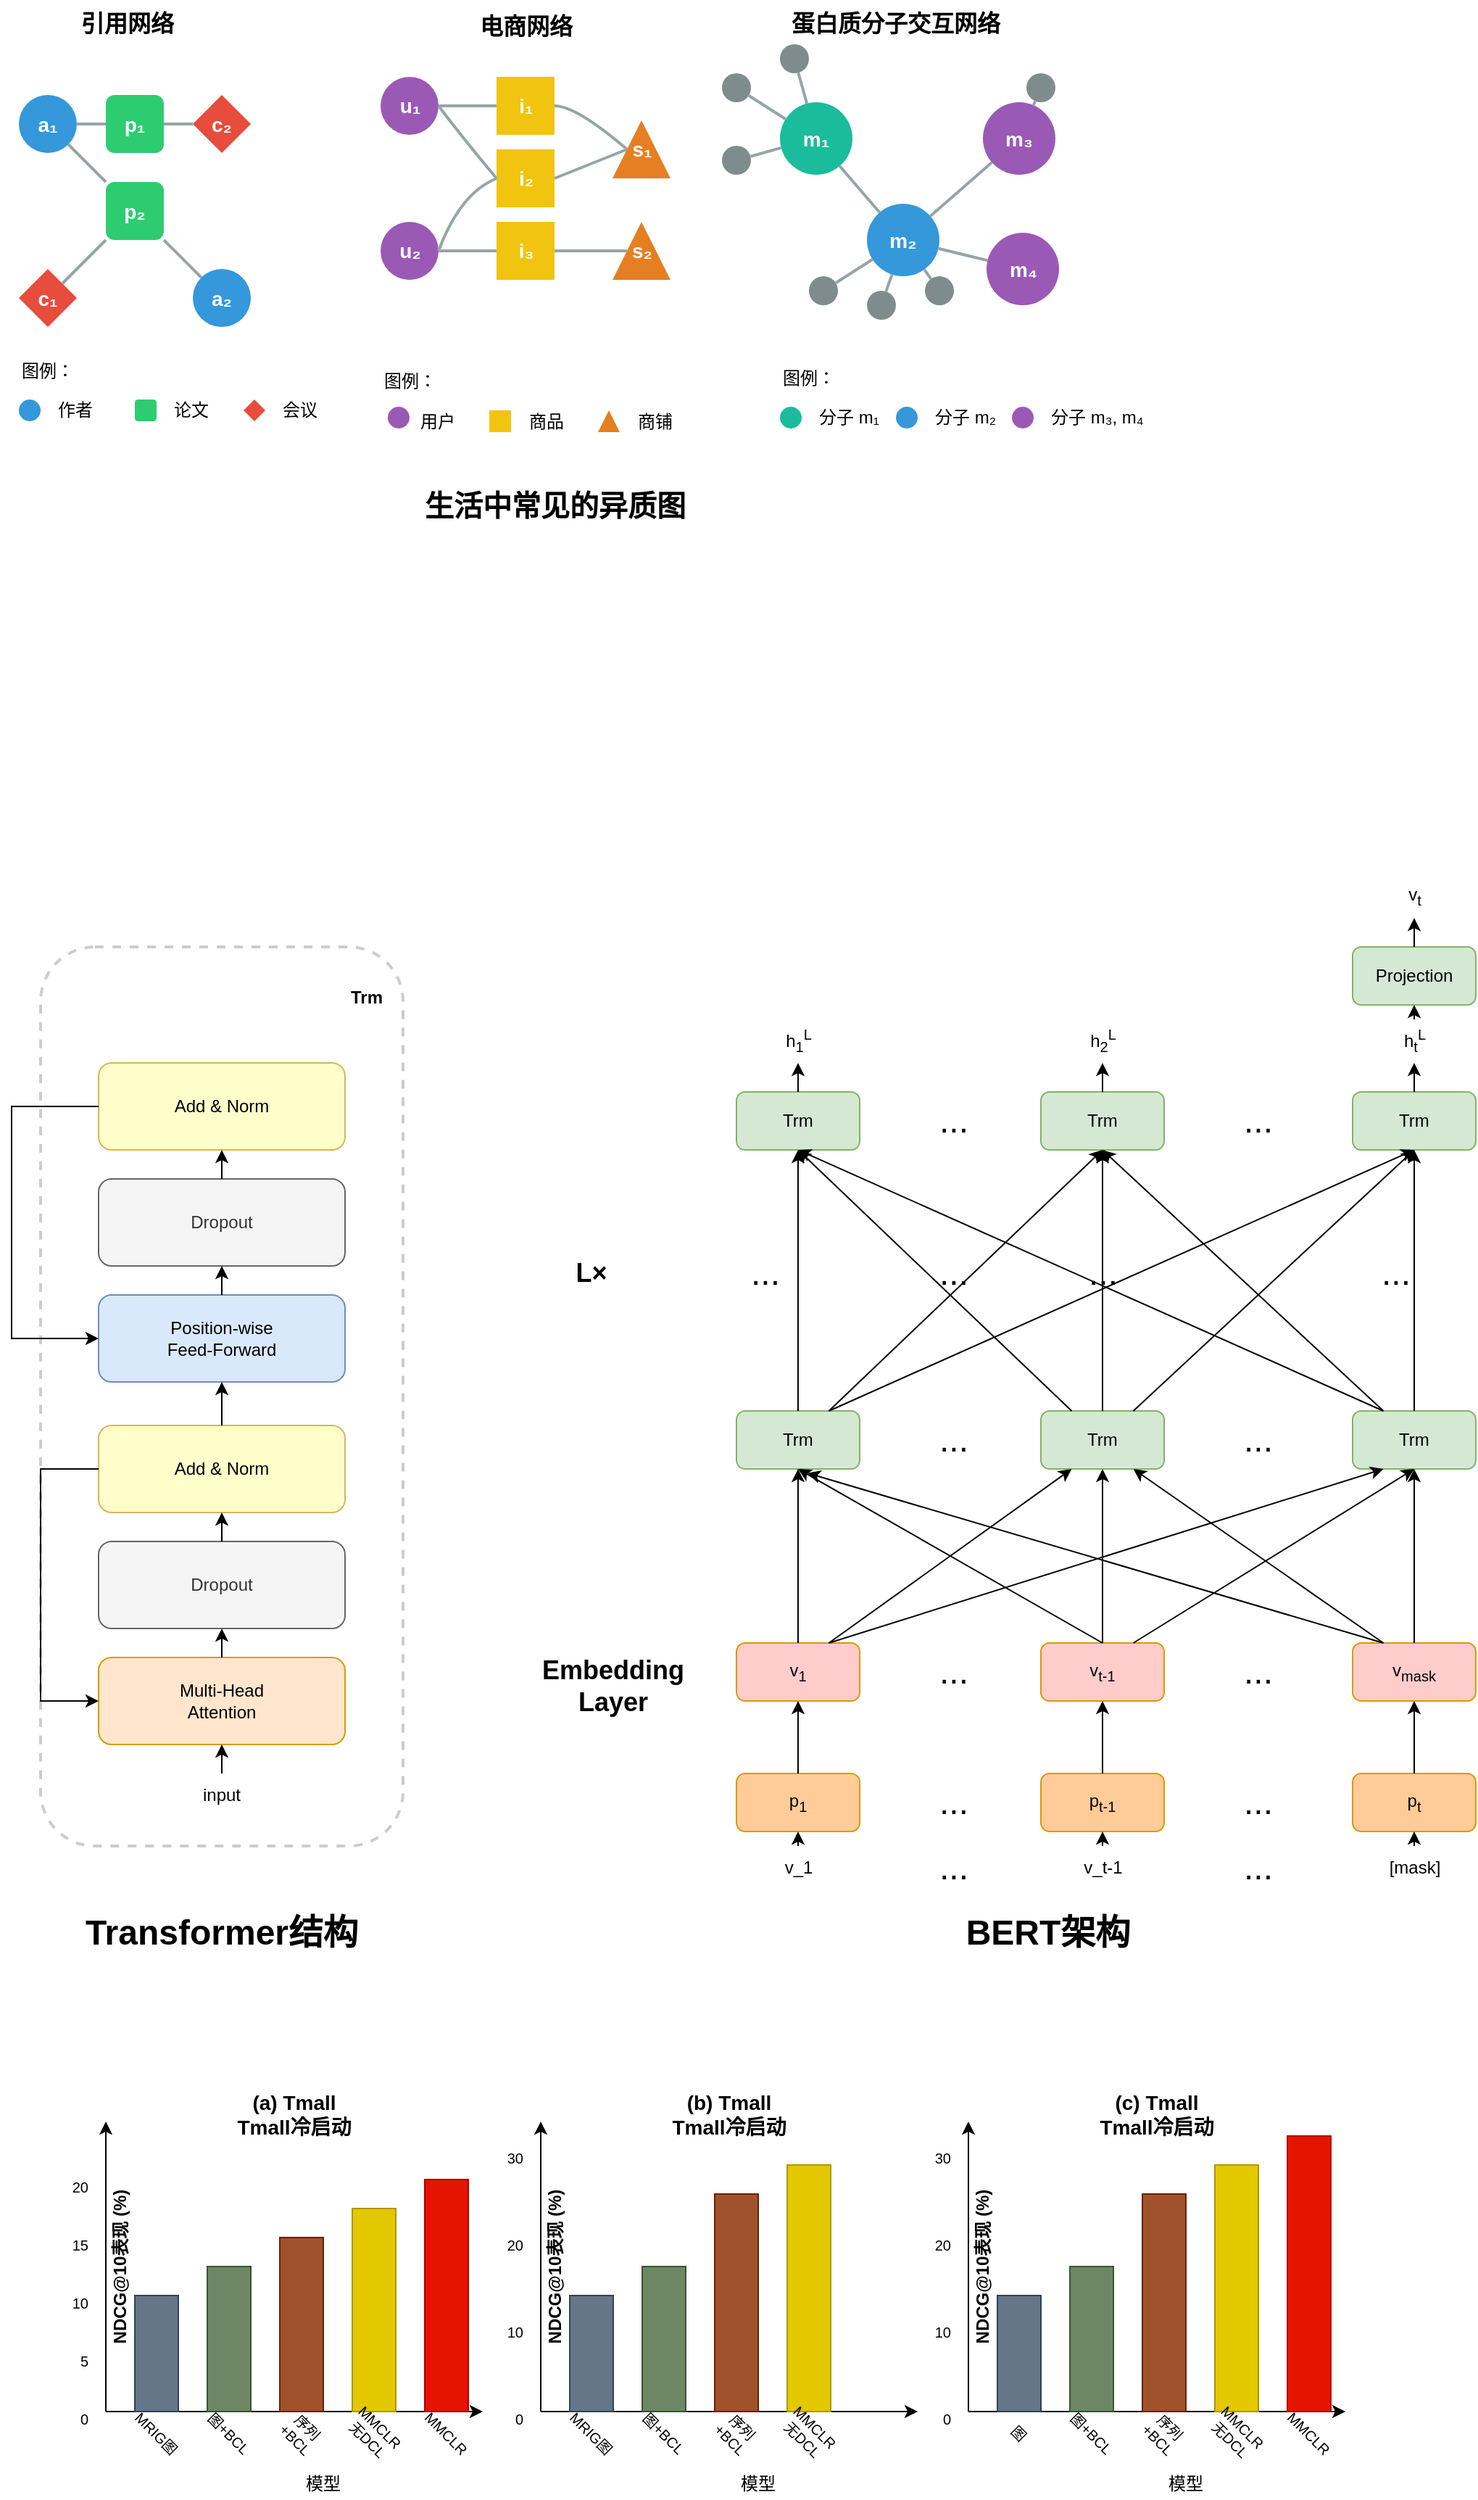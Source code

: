 <mxfile version="26.2.12">
  <diagram name="网络关系图 - 新设计" id="T0NNr2-d_XMmImwdZqJt">
    <mxGraphModel dx="1556" dy="850" grid="1" gridSize="10" guides="1" tooltips="1" connect="1" arrows="1" fold="1" page="1" pageScale="1" pageWidth="827" pageHeight="1169" math="0" shadow="0">
      <root>
        <mxCell id="0" />
        <mxCell id="1" parent="0" />
        <mxCell id="O9Zofe9HGtcKiM1Daw7x-1" value="生活中常见的异质图" style="text;html=1;strokeColor=none;fillColor=none;align=center;verticalAlign=middle;whiteSpace=wrap;rounded=0;fontSize=20;fontStyle=1" parent="1" vertex="1">
          <mxGeometry x="439.5" y="400" width="330" height="30" as="geometry" />
        </mxCell>
        <mxCell id="O9Zofe9HGtcKiM1Daw7x-2" value="引用网络" style="text;html=1;strokeColor=none;fillColor=none;align=center;verticalAlign=middle;whiteSpace=wrap;rounded=0;fontSize=16;fontStyle=1" parent="1" vertex="1">
          <mxGeometry x="230" y="67.5" width="160" height="30" as="geometry" />
        </mxCell>
        <mxCell id="O9Zofe9HGtcKiM1Daw7x-3" value="a₁" style="ellipse;whiteSpace=wrap;html=1;aspect=fixed;fillColor=#3498DB;strokeColor=none;fontColor=#FFFFFF;fontSize=14;fontStyle=1" parent="1" vertex="1">
          <mxGeometry x="235" y="132.5" width="40" height="40" as="geometry" />
        </mxCell>
        <mxCell id="O9Zofe9HGtcKiM1Daw7x-4" value="a₂" style="ellipse;whiteSpace=wrap;html=1;aspect=fixed;fillColor=#3498DB;strokeColor=none;fontColor=#FFFFFF;fontSize=14;fontStyle=1" parent="1" vertex="1">
          <mxGeometry x="355" y="252.5" width="40" height="40" as="geometry" />
        </mxCell>
        <mxCell id="O9Zofe9HGtcKiM1Daw7x-5" value="p₁" style="rounded=1;whiteSpace=wrap;html=1;fillColor=#2ECC71;strokeColor=none;fontColor=#FFFFFF;fontSize=14;fontStyle=1" parent="1" vertex="1">
          <mxGeometry x="295" y="132.5" width="40" height="40" as="geometry" />
        </mxCell>
        <mxCell id="O9Zofe9HGtcKiM1Daw7x-6" value="p₂" style="rounded=1;whiteSpace=wrap;html=1;fillColor=#2ECC71;strokeColor=none;fontColor=#FFFFFF;fontSize=14;fontStyle=1" parent="1" vertex="1">
          <mxGeometry x="295" y="192.5" width="40" height="40" as="geometry" />
        </mxCell>
        <mxCell id="O9Zofe9HGtcKiM1Daw7x-7" value="c₁" style="shape=hexagon;perimeter=hexagonPerimeter2;whiteSpace=wrap;html=1;fixedSize=1;fillColor=#E74C3C;strokeColor=none;fontColor=#FFFFFF;fontSize=14;fontStyle=1" parent="1" vertex="1">
          <mxGeometry x="235" y="252.5" width="40" height="40" as="geometry" />
        </mxCell>
        <mxCell id="O9Zofe9HGtcKiM1Daw7x-8" value="c₂" style="shape=hexagon;perimeter=hexagonPerimeter2;whiteSpace=wrap;html=1;fixedSize=1;fillColor=#E74C3C;strokeColor=none;fontColor=#FFFFFF;fontSize=14;fontStyle=1" parent="1" vertex="1">
          <mxGeometry x="355" y="132.5" width="40" height="40" as="geometry" />
        </mxCell>
        <mxCell id="O9Zofe9HGtcKiM1Daw7x-9" value="" style="endArrow=none;html=1;rounded=0;strokeWidth=2;strokeColor=#95A5A6;" parent="1" source="O9Zofe9HGtcKiM1Daw7x-3" target="O9Zofe9HGtcKiM1Daw7x-5" edge="1">
          <mxGeometry width="50" height="50" relative="1" as="geometry">
            <mxPoint x="495" y="392.5" as="sourcePoint" />
            <mxPoint x="545" y="342.5" as="targetPoint" />
          </mxGeometry>
        </mxCell>
        <mxCell id="O9Zofe9HGtcKiM1Daw7x-10" value="" style="endArrow=none;html=1;rounded=0;strokeWidth=2;strokeColor=#95A5A6;" parent="1" source="O9Zofe9HGtcKiM1Daw7x-3" target="O9Zofe9HGtcKiM1Daw7x-6" edge="1">
          <mxGeometry width="50" height="50" relative="1" as="geometry">
            <mxPoint x="495" y="392.5" as="sourcePoint" />
            <mxPoint x="545" y="342.5" as="targetPoint" />
          </mxGeometry>
        </mxCell>
        <mxCell id="O9Zofe9HGtcKiM1Daw7x-11" value="" style="endArrow=none;html=1;rounded=0;strokeWidth=2;strokeColor=#95A5A6;" parent="1" source="O9Zofe9HGtcKiM1Daw7x-5" target="O9Zofe9HGtcKiM1Daw7x-8" edge="1">
          <mxGeometry width="50" height="50" relative="1" as="geometry">
            <mxPoint x="495" y="392.5" as="sourcePoint" />
            <mxPoint x="545" y="342.5" as="targetPoint" />
          </mxGeometry>
        </mxCell>
        <mxCell id="O9Zofe9HGtcKiM1Daw7x-12" value="" style="endArrow=none;html=1;rounded=0;strokeWidth=2;strokeColor=#95A5A6;" parent="1" source="O9Zofe9HGtcKiM1Daw7x-6" target="O9Zofe9HGtcKiM1Daw7x-7" edge="1">
          <mxGeometry width="50" height="50" relative="1" as="geometry">
            <mxPoint x="495" y="392.5" as="sourcePoint" />
            <mxPoint x="545" y="342.5" as="targetPoint" />
          </mxGeometry>
        </mxCell>
        <mxCell id="O9Zofe9HGtcKiM1Daw7x-13" value="" style="endArrow=none;html=1;rounded=0;strokeWidth=2;strokeColor=#95A5A6;" parent="1" source="O9Zofe9HGtcKiM1Daw7x-6" target="O9Zofe9HGtcKiM1Daw7x-4" edge="1">
          <mxGeometry width="50" height="50" relative="1" as="geometry">
            <mxPoint x="495" y="392.5" as="sourcePoint" />
            <mxPoint x="545" y="342.5" as="targetPoint" />
          </mxGeometry>
        </mxCell>
        <mxCell id="O9Zofe9HGtcKiM1Daw7x-14" value="图例：" style="text;html=1;strokeColor=none;fillColor=none;align=left;verticalAlign=middle;whiteSpace=wrap;fontSize=12;" parent="1" vertex="1">
          <mxGeometry x="235" y="312.5" width="40" height="20" as="geometry" />
        </mxCell>
        <mxCell id="O9Zofe9HGtcKiM1Daw7x-15" value="" style="ellipse;whiteSpace=wrap;html=1;aspect=fixed;fillColor=#3498DB;strokeColor=none;" parent="1" vertex="1">
          <mxGeometry x="235" y="342.5" width="15" height="15" as="geometry" />
        </mxCell>
        <mxCell id="O9Zofe9HGtcKiM1Daw7x-16" value="作者" style="text;html=1;strokeColor=none;fillColor=none;align=left;verticalAlign=middle;whiteSpace=wrap;fontSize=12;" parent="1" vertex="1">
          <mxGeometry x="260" y="340" width="40" height="20" as="geometry" />
        </mxCell>
        <mxCell id="O9Zofe9HGtcKiM1Daw7x-17" value="" style="rounded=1;whiteSpace=wrap;html=1;fillColor=#2ECC71;strokeColor=none;" parent="1" vertex="1">
          <mxGeometry x="315" y="342.5" width="15" height="15" as="geometry" />
        </mxCell>
        <mxCell id="O9Zofe9HGtcKiM1Daw7x-18" value="论文" style="text;html=1;strokeColor=none;fillColor=none;align=left;verticalAlign=middle;whiteSpace=wrap;fontSize=12;" parent="1" vertex="1">
          <mxGeometry x="340" y="340" width="40" height="20" as="geometry" />
        </mxCell>
        <mxCell id="O9Zofe9HGtcKiM1Daw7x-19" value="" style="shape=hexagon;perimeter=hexagonPerimeter2;whiteSpace=wrap;html=1;fixedSize=1;fillColor=#E74C3C;strokeColor=none;" parent="1" vertex="1">
          <mxGeometry x="390" y="342.5" width="15" height="15" as="geometry" />
        </mxCell>
        <mxCell id="O9Zofe9HGtcKiM1Daw7x-20" value="会议" style="text;html=1;strokeColor=none;fillColor=none;align=left;verticalAlign=middle;whiteSpace=wrap;fontSize=12;" parent="1" vertex="1">
          <mxGeometry x="415" y="340" width="40" height="20" as="geometry" />
        </mxCell>
        <mxCell id="O9Zofe9HGtcKiM1Daw7x-21" value="电商网络" style="text;html=1;strokeColor=none;fillColor=none;align=center;verticalAlign=middle;whiteSpace=wrap;rounded=0;fontSize=16;fontStyle=1" parent="1" vertex="1">
          <mxGeometry x="504.5" y="70" width="160" height="30" as="geometry" />
        </mxCell>
        <mxCell id="O9Zofe9HGtcKiM1Daw7x-22" value="u₁" style="ellipse;whiteSpace=wrap;html=1;aspect=fixed;fillColor=#9B59B6;strokeColor=none;fontColor=#FFFFFF;fontSize=14;fontStyle=1" parent="1" vertex="1">
          <mxGeometry x="484.5" y="120" width="40" height="40" as="geometry" />
        </mxCell>
        <mxCell id="O9Zofe9HGtcKiM1Daw7x-23" value="u₂" style="ellipse;whiteSpace=wrap;html=1;aspect=fixed;fillColor=#9B59B6;strokeColor=none;fontColor=#FFFFFF;fontSize=14;fontStyle=1" parent="1" vertex="1">
          <mxGeometry x="484.5" y="220" width="40" height="40" as="geometry" />
        </mxCell>
        <mxCell id="O9Zofe9HGtcKiM1Daw7x-24" value="i₁" style="rounded=0;whiteSpace=wrap;html=1;fillColor=#F1C40F;strokeColor=none;fontColor=#FFFFFF;fontSize=14;fontStyle=1" parent="1" vertex="1">
          <mxGeometry x="564.5" y="120" width="40" height="40" as="geometry" />
        </mxCell>
        <mxCell id="O9Zofe9HGtcKiM1Daw7x-25" value="i₂" style="rounded=0;whiteSpace=wrap;html=1;fillColor=#F1C40F;strokeColor=none;fontColor=#FFFFFF;fontSize=14;fontStyle=1" parent="1" vertex="1">
          <mxGeometry x="564.5" y="170" width="40" height="40" as="geometry" />
        </mxCell>
        <mxCell id="O9Zofe9HGtcKiM1Daw7x-26" value="i₃" style="rounded=0;whiteSpace=wrap;html=1;fillColor=#F1C40F;strokeColor=none;fontColor=#FFFFFF;fontSize=14;fontStyle=1" parent="1" vertex="1">
          <mxGeometry x="564.5" y="220" width="40" height="40" as="geometry" />
        </mxCell>
        <mxCell id="O9Zofe9HGtcKiM1Daw7x-27" value="s₁" style="shape=trapezoid;perimeter=trapezoidPerimeter;whiteSpace=wrap;html=1;fixedSize=1;fillColor=#E67E22;strokeColor=none;fontColor=#FFFFFF;fontSize=14;fontStyle=1" parent="1" vertex="1">
          <mxGeometry x="644.5" y="150" width="40" height="40" as="geometry" />
        </mxCell>
        <mxCell id="O9Zofe9HGtcKiM1Daw7x-28" value="s₂" style="shape=trapezoid;perimeter=trapezoidPerimeter;whiteSpace=wrap;html=1;fixedSize=1;fillColor=#E67E22;strokeColor=none;fontColor=#FFFFFF;fontSize=14;fontStyle=1" parent="1" vertex="1">
          <mxGeometry x="644.5" y="220" width="40" height="40" as="geometry" />
        </mxCell>
        <mxCell id="O9Zofe9HGtcKiM1Daw7x-29" value="" style="endArrow=none;html=1;rounded=1;strokeWidth=2;strokeColor=#95A5A6;exitX=1;exitY=0.5;exitDx=0;exitDy=0;entryX=0;entryY=0.5;entryDx=0;entryDy=0;curved=1;" parent="1" source="O9Zofe9HGtcKiM1Daw7x-22" target="O9Zofe9HGtcKiM1Daw7x-24" edge="1">
          <mxGeometry width="50" height="50" relative="1" as="geometry">
            <mxPoint x="559.5" y="360" as="sourcePoint" />
            <mxPoint x="609.5" y="310" as="targetPoint" />
          </mxGeometry>
        </mxCell>
        <mxCell id="O9Zofe9HGtcKiM1Daw7x-30" value="" style="endArrow=none;html=1;rounded=1;strokeWidth=2;strokeColor=#95A5A6;exitX=1;exitY=0.5;exitDx=0;exitDy=0;entryX=0;entryY=0.5;entryDx=0;entryDy=0;curved=1;" parent="1" source="O9Zofe9HGtcKiM1Daw7x-22" target="O9Zofe9HGtcKiM1Daw7x-25" edge="1">
          <mxGeometry width="50" height="50" relative="1" as="geometry">
            <mxPoint x="559.5" y="360" as="sourcePoint" />
            <mxPoint x="609.5" y="310" as="targetPoint" />
            <Array as="points">
              <mxPoint x="539.5" y="160" />
            </Array>
          </mxGeometry>
        </mxCell>
        <mxCell id="O9Zofe9HGtcKiM1Daw7x-31" value="" style="endArrow=none;html=1;rounded=1;strokeWidth=2;strokeColor=#95A5A6;exitX=1;exitY=0.5;exitDx=0;exitDy=0;entryX=0;entryY=0.5;entryDx=0;entryDy=0;curved=1;" parent="1" source="O9Zofe9HGtcKiM1Daw7x-23" target="O9Zofe9HGtcKiM1Daw7x-25" edge="1">
          <mxGeometry width="50" height="50" relative="1" as="geometry">
            <mxPoint x="559.5" y="360" as="sourcePoint" />
            <mxPoint x="609.5" y="310" as="targetPoint" />
            <Array as="points">
              <mxPoint x="539.5" y="200" />
            </Array>
          </mxGeometry>
        </mxCell>
        <mxCell id="O9Zofe9HGtcKiM1Daw7x-32" value="" style="endArrow=none;html=1;rounded=1;strokeWidth=2;strokeColor=#95A5A6;exitX=1;exitY=0.5;exitDx=0;exitDy=0;entryX=0;entryY=0.5;entryDx=0;entryDy=0;curved=1;" parent="1" source="O9Zofe9HGtcKiM1Daw7x-23" target="O9Zofe9HGtcKiM1Daw7x-26" edge="1">
          <mxGeometry width="50" height="50" relative="1" as="geometry">
            <mxPoint x="559.5" y="360" as="sourcePoint" />
            <mxPoint x="609.5" y="310" as="targetPoint" />
          </mxGeometry>
        </mxCell>
        <mxCell id="O9Zofe9HGtcKiM1Daw7x-33" value="" style="endArrow=none;html=1;rounded=1;strokeWidth=2;strokeColor=#95A5A6;exitX=1;exitY=0.5;exitDx=0;exitDy=0;entryX=0;entryY=0.5;entryDx=0;entryDy=0;curved=1;" parent="1" source="O9Zofe9HGtcKiM1Daw7x-24" target="O9Zofe9HGtcKiM1Daw7x-27" edge="1">
          <mxGeometry width="50" height="50" relative="1" as="geometry">
            <mxPoint x="559.5" y="360" as="sourcePoint" />
            <mxPoint x="609.5" y="310" as="targetPoint" />
            <Array as="points">
              <mxPoint x="619.5" y="140" />
            </Array>
          </mxGeometry>
        </mxCell>
        <mxCell id="O9Zofe9HGtcKiM1Daw7x-34" value="" style="endArrow=none;html=1;rounded=1;strokeWidth=2;strokeColor=#95A5A6;exitX=1;exitY=0.5;exitDx=0;exitDy=0;entryX=0;entryY=0.5;entryDx=0;entryDy=0;curved=1;" parent="1" source="O9Zofe9HGtcKiM1Daw7x-25" target="O9Zofe9HGtcKiM1Daw7x-27" edge="1">
          <mxGeometry width="50" height="50" relative="1" as="geometry">
            <mxPoint x="559.5" y="360" as="sourcePoint" />
            <mxPoint x="609.5" y="310" as="targetPoint" />
          </mxGeometry>
        </mxCell>
        <mxCell id="O9Zofe9HGtcKiM1Daw7x-35" value="" style="endArrow=none;html=1;rounded=1;strokeWidth=2;strokeColor=#95A5A6;exitX=1;exitY=0.5;exitDx=0;exitDy=0;entryX=0;entryY=0.5;entryDx=0;entryDy=0;curved=1;" parent="1" source="O9Zofe9HGtcKiM1Daw7x-26" target="O9Zofe9HGtcKiM1Daw7x-28" edge="1">
          <mxGeometry width="50" height="50" relative="1" as="geometry">
            <mxPoint x="559.5" y="360" as="sourcePoint" />
            <mxPoint x="609.5" y="310" as="targetPoint" />
          </mxGeometry>
        </mxCell>
        <mxCell id="O9Zofe9HGtcKiM1Daw7x-36" value="图例：" style="text;html=1;strokeColor=none;fillColor=none;align=left;verticalAlign=middle;whiteSpace=wrap;fontSize=12;" parent="1" vertex="1">
          <mxGeometry x="484.5" y="320" width="40" height="20" as="geometry" />
        </mxCell>
        <mxCell id="O9Zofe9HGtcKiM1Daw7x-37" value="" style="ellipse;whiteSpace=wrap;html=1;aspect=fixed;fillColor=#9B59B6;strokeColor=none;" parent="1" vertex="1">
          <mxGeometry x="489.5" y="347.5" width="15" height="15" as="geometry" />
        </mxCell>
        <mxCell id="O9Zofe9HGtcKiM1Daw7x-38" value="用户" style="text;html=1;strokeColor=none;fillColor=none;align=left;verticalAlign=middle;whiteSpace=wrap;fontSize=12;" parent="1" vertex="1">
          <mxGeometry x="509.5" y="347.5" width="40" height="20" as="geometry" />
        </mxCell>
        <mxCell id="O9Zofe9HGtcKiM1Daw7x-39" value="" style="rounded=0;whiteSpace=wrap;html=1;fillColor=#F1C40F;strokeColor=none;" parent="1" vertex="1">
          <mxGeometry x="559.5" y="350" width="15" height="15" as="geometry" />
        </mxCell>
        <mxCell id="O9Zofe9HGtcKiM1Daw7x-40" value="商品" style="text;html=1;strokeColor=none;fillColor=none;align=left;verticalAlign=middle;whiteSpace=wrap;fontSize=12;" parent="1" vertex="1">
          <mxGeometry x="584.5" y="347.5" width="40" height="20" as="geometry" />
        </mxCell>
        <mxCell id="O9Zofe9HGtcKiM1Daw7x-41" value="" style="shape=trapezoid;perimeter=trapezoidPerimeter;whiteSpace=wrap;html=1;fixedSize=1;fillColor=#E67E22;strokeColor=none;" parent="1" vertex="1">
          <mxGeometry x="634.5" y="350" width="15" height="15" as="geometry" />
        </mxCell>
        <mxCell id="O9Zofe9HGtcKiM1Daw7x-42" value="商铺" style="text;html=1;strokeColor=none;fillColor=none;align=left;verticalAlign=middle;whiteSpace=wrap;fontSize=12;" parent="1" vertex="1">
          <mxGeometry x="659.5" y="347.5" width="40" height="20" as="geometry" />
        </mxCell>
        <mxCell id="O9Zofe9HGtcKiM1Daw7x-43" value="蛋白质分子交互网络" style="text;html=1;strokeColor=none;fillColor=none;align=center;verticalAlign=middle;whiteSpace=wrap;rounded=0;fontSize=16;fontStyle=1" parent="1" vertex="1">
          <mxGeometry x="760" y="67.5" width="160" height="30" as="geometry" />
        </mxCell>
        <mxCell id="O9Zofe9HGtcKiM1Daw7x-44" value="m₁" style="ellipse;whiteSpace=wrap;html=1;aspect=fixed;fillColor=#1ABC9C;strokeColor=none;fontColor=#FFFFFF;fontSize=14;fontStyle=1" parent="1" vertex="1">
          <mxGeometry x="760" y="137.5" width="50" height="50" as="geometry" />
        </mxCell>
        <mxCell id="O9Zofe9HGtcKiM1Daw7x-45" value="m₂" style="ellipse;whiteSpace=wrap;html=1;aspect=fixed;fillColor=#3498DB;strokeColor=none;fontColor=#FFFFFF;fontSize=14;fontStyle=1" parent="1" vertex="1">
          <mxGeometry x="820" y="207.5" width="50" height="50" as="geometry" />
        </mxCell>
        <mxCell id="O9Zofe9HGtcKiM1Daw7x-46" value="m₃" style="ellipse;whiteSpace=wrap;html=1;aspect=fixed;fillColor=#9B59B6;strokeColor=none;fontColor=#FFFFFF;fontSize=14;fontStyle=1" parent="1" vertex="1">
          <mxGeometry x="900" y="137.5" width="50" height="50" as="geometry" />
        </mxCell>
        <mxCell id="O9Zofe9HGtcKiM1Daw7x-47" value="m₄" style="ellipse;whiteSpace=wrap;html=1;aspect=fixed;fillColor=#9B59B6;strokeColor=none;fontColor=#FFFFFF;fontSize=14;fontStyle=1" parent="1" vertex="1">
          <mxGeometry x="902.5" y="227.5" width="50" height="50" as="geometry" />
        </mxCell>
        <mxCell id="O9Zofe9HGtcKiM1Daw7x-48" value="" style="ellipse;whiteSpace=wrap;html=1;aspect=fixed;fillColor=#7F8C8D;strokeColor=none;" parent="1" vertex="1">
          <mxGeometry x="720" y="117.5" width="20" height="20" as="geometry" />
        </mxCell>
        <mxCell id="O9Zofe9HGtcKiM1Daw7x-49" value="" style="ellipse;whiteSpace=wrap;html=1;aspect=fixed;fillColor=#7F8C8D;strokeColor=none;" parent="1" vertex="1">
          <mxGeometry x="720" y="167.5" width="20" height="20" as="geometry" />
        </mxCell>
        <mxCell id="O9Zofe9HGtcKiM1Daw7x-50" value="" style="ellipse;whiteSpace=wrap;html=1;aspect=fixed;fillColor=#7F8C8D;strokeColor=none;" parent="1" vertex="1">
          <mxGeometry x="760" y="97.5" width="20" height="20" as="geometry" />
        </mxCell>
        <mxCell id="O9Zofe9HGtcKiM1Daw7x-51" value="" style="ellipse;whiteSpace=wrap;html=1;aspect=fixed;fillColor=#7F8C8D;strokeColor=none;" parent="1" vertex="1">
          <mxGeometry x="780" y="257.5" width="20" height="20" as="geometry" />
        </mxCell>
        <mxCell id="O9Zofe9HGtcKiM1Daw7x-52" value="" style="ellipse;whiteSpace=wrap;html=1;aspect=fixed;fillColor=#7F8C8D;strokeColor=none;" parent="1" vertex="1">
          <mxGeometry x="820" y="267.5" width="20" height="20" as="geometry" />
        </mxCell>
        <mxCell id="O9Zofe9HGtcKiM1Daw7x-53" value="" style="ellipse;whiteSpace=wrap;html=1;aspect=fixed;fillColor=#7F8C8D;strokeColor=none;" parent="1" vertex="1">
          <mxGeometry x="860" y="257.5" width="20" height="20" as="geometry" />
        </mxCell>
        <mxCell id="O9Zofe9HGtcKiM1Daw7x-54" value="" style="ellipse;whiteSpace=wrap;html=1;aspect=fixed;fillColor=#7F8C8D;strokeColor=none;" parent="1" vertex="1">
          <mxGeometry x="930" y="117.5" width="20" height="20" as="geometry" />
        </mxCell>
        <mxCell id="O9Zofe9HGtcKiM1Daw7x-56" value="" style="endArrow=none;html=1;rounded=0;strokeWidth=2;strokeColor=#95A5A6;" parent="1" source="O9Zofe9HGtcKiM1Daw7x-44" target="O9Zofe9HGtcKiM1Daw7x-45" edge="1">
          <mxGeometry width="50" height="50" relative="1" as="geometry">
            <mxPoint x="790" y="397.5" as="sourcePoint" />
            <mxPoint x="840" y="347.5" as="targetPoint" />
          </mxGeometry>
        </mxCell>
        <mxCell id="O9Zofe9HGtcKiM1Daw7x-57" value="" style="endArrow=none;html=1;rounded=0;strokeWidth=2;strokeColor=#95A5A6;" parent="1" source="O9Zofe9HGtcKiM1Daw7x-45" target="O9Zofe9HGtcKiM1Daw7x-46" edge="1">
          <mxGeometry width="50" height="50" relative="1" as="geometry">
            <mxPoint x="790" y="397.5" as="sourcePoint" />
            <mxPoint x="840" y="347.5" as="targetPoint" />
          </mxGeometry>
        </mxCell>
        <mxCell id="O9Zofe9HGtcKiM1Daw7x-58" value="" style="endArrow=none;html=1;rounded=0;strokeWidth=2;strokeColor=#95A5A6;" parent="1" source="O9Zofe9HGtcKiM1Daw7x-45" target="O9Zofe9HGtcKiM1Daw7x-47" edge="1">
          <mxGeometry width="50" height="50" relative="1" as="geometry">
            <mxPoint x="790" y="397.5" as="sourcePoint" />
            <mxPoint x="840" y="347.5" as="targetPoint" />
          </mxGeometry>
        </mxCell>
        <mxCell id="O9Zofe9HGtcKiM1Daw7x-59" value="" style="endArrow=none;html=1;rounded=0;strokeWidth=2;strokeColor=#95A5A6;" parent="1" source="O9Zofe9HGtcKiM1Daw7x-44" target="O9Zofe9HGtcKiM1Daw7x-48" edge="1">
          <mxGeometry width="50" height="50" relative="1" as="geometry">
            <mxPoint x="790" y="397.5" as="sourcePoint" />
            <mxPoint x="840" y="347.5" as="targetPoint" />
          </mxGeometry>
        </mxCell>
        <mxCell id="O9Zofe9HGtcKiM1Daw7x-60" value="" style="endArrow=none;html=1;rounded=0;strokeWidth=2;strokeColor=#95A5A6;" parent="1" source="O9Zofe9HGtcKiM1Daw7x-44" target="O9Zofe9HGtcKiM1Daw7x-49" edge="1">
          <mxGeometry width="50" height="50" relative="1" as="geometry">
            <mxPoint x="790" y="397.5" as="sourcePoint" />
            <mxPoint x="840" y="347.5" as="targetPoint" />
          </mxGeometry>
        </mxCell>
        <mxCell id="O9Zofe9HGtcKiM1Daw7x-61" value="" style="endArrow=none;html=1;rounded=0;strokeWidth=2;strokeColor=#95A5A6;" parent="1" source="O9Zofe9HGtcKiM1Daw7x-44" target="O9Zofe9HGtcKiM1Daw7x-50" edge="1">
          <mxGeometry width="50" height="50" relative="1" as="geometry">
            <mxPoint x="790" y="397.5" as="sourcePoint" />
            <mxPoint x="840" y="347.5" as="targetPoint" />
          </mxGeometry>
        </mxCell>
        <mxCell id="O9Zofe9HGtcKiM1Daw7x-62" value="" style="endArrow=none;html=1;rounded=0;strokeWidth=2;strokeColor=#95A5A6;" parent="1" source="O9Zofe9HGtcKiM1Daw7x-45" target="O9Zofe9HGtcKiM1Daw7x-51" edge="1">
          <mxGeometry width="50" height="50" relative="1" as="geometry">
            <mxPoint x="790" y="397.5" as="sourcePoint" />
            <mxPoint x="840" y="347.5" as="targetPoint" />
          </mxGeometry>
        </mxCell>
        <mxCell id="O9Zofe9HGtcKiM1Daw7x-63" value="" style="endArrow=none;html=1;rounded=0;strokeWidth=2;strokeColor=#95A5A6;" parent="1" source="O9Zofe9HGtcKiM1Daw7x-45" target="O9Zofe9HGtcKiM1Daw7x-52" edge="1">
          <mxGeometry width="50" height="50" relative="1" as="geometry">
            <mxPoint x="790" y="397.5" as="sourcePoint" />
            <mxPoint x="840" y="347.5" as="targetPoint" />
          </mxGeometry>
        </mxCell>
        <mxCell id="O9Zofe9HGtcKiM1Daw7x-64" value="" style="endArrow=none;html=1;rounded=0;strokeWidth=2;strokeColor=#95A5A6;" parent="1" source="O9Zofe9HGtcKiM1Daw7x-45" target="O9Zofe9HGtcKiM1Daw7x-53" edge="1">
          <mxGeometry width="50" height="50" relative="1" as="geometry">
            <mxPoint x="790" y="397.5" as="sourcePoint" />
            <mxPoint x="840" y="347.5" as="targetPoint" />
          </mxGeometry>
        </mxCell>
        <mxCell id="O9Zofe9HGtcKiM1Daw7x-65" value="" style="endArrow=none;html=1;rounded=0;strokeWidth=2;strokeColor=#95A5A6;" parent="1" source="O9Zofe9HGtcKiM1Daw7x-46" target="O9Zofe9HGtcKiM1Daw7x-54" edge="1">
          <mxGeometry width="50" height="50" relative="1" as="geometry">
            <mxPoint x="790" y="397.5" as="sourcePoint" />
            <mxPoint x="840" y="347.5" as="targetPoint" />
          </mxGeometry>
        </mxCell>
        <mxCell id="O9Zofe9HGtcKiM1Daw7x-67" value="图例：" style="text;html=1;strokeColor=none;fillColor=none;align=left;verticalAlign=middle;whiteSpace=wrap;fontSize=12;" parent="1" vertex="1">
          <mxGeometry x="760" y="317.5" width="40" height="20" as="geometry" />
        </mxCell>
        <mxCell id="O9Zofe9HGtcKiM1Daw7x-68" value="" style="ellipse;whiteSpace=wrap;html=1;aspect=fixed;fillColor=#1ABC9C;strokeColor=none;" parent="1" vertex="1">
          <mxGeometry x="760" y="347.5" width="15" height="15" as="geometry" />
        </mxCell>
        <mxCell id="O9Zofe9HGtcKiM1Daw7x-69" value="分子 m₁" style="text;html=1;strokeColor=none;fillColor=none;align=left;verticalAlign=middle;whiteSpace=wrap;fontSize=12;" parent="1" vertex="1">
          <mxGeometry x="785" y="345" width="50" height="20" as="geometry" />
        </mxCell>
        <mxCell id="O9Zofe9HGtcKiM1Daw7x-70" value="" style="ellipse;whiteSpace=wrap;html=1;aspect=fixed;fillColor=#3498DB;strokeColor=none;" parent="1" vertex="1">
          <mxGeometry x="840" y="347.5" width="15" height="15" as="geometry" />
        </mxCell>
        <mxCell id="O9Zofe9HGtcKiM1Daw7x-71" value="分子 m₂" style="text;html=1;strokeColor=none;fillColor=none;align=left;verticalAlign=middle;whiteSpace=wrap;fontSize=12;" parent="1" vertex="1">
          <mxGeometry x="865" y="345" width="50" height="20" as="geometry" />
        </mxCell>
        <mxCell id="O9Zofe9HGtcKiM1Daw7x-72" value="" style="ellipse;whiteSpace=wrap;html=1;aspect=fixed;fillColor=#9B59B6;strokeColor=none;" parent="1" vertex="1">
          <mxGeometry x="920" y="347.5" width="15" height="15" as="geometry" />
        </mxCell>
        <mxCell id="O9Zofe9HGtcKiM1Daw7x-73" value="分子 m₃, m₄" style="text;html=1;strokeColor=none;fillColor=none;align=left;verticalAlign=middle;whiteSpace=wrap;fontSize=12;" parent="1" vertex="1">
          <mxGeometry x="945" y="345" width="70" height="20" as="geometry" />
        </mxCell>
        <mxCell id="IxpcNNt1We0J_g9DyOTK-1" value="" style="rounded=1;whiteSpace=wrap;html=1;dashed=1;strokeWidth=2;fillColor=none;strokeColor=#CCCCCC;" vertex="1" parent="1">
          <mxGeometry x="250" y="720" width="250" height="620" as="geometry" />
        </mxCell>
        <mxCell id="IxpcNNt1We0J_g9DyOTK-2" value="Transformer结构" style="text;html=1;strokeColor=none;fillColor=none;align=center;verticalAlign=middle;whiteSpace=wrap;rounded=0;fontSize=24;fontStyle=1" vertex="1" parent="1">
          <mxGeometry x="250" y="1380" width="250" height="40" as="geometry" />
        </mxCell>
        <mxCell id="IxpcNNt1We0J_g9DyOTK-3" value="Add &amp; Norm" style="rounded=1;whiteSpace=wrap;html=1;fillColor=#FFFFCC;strokeColor=#d6b656;" vertex="1" parent="1">
          <mxGeometry x="290" y="800" width="170" height="60" as="geometry" />
        </mxCell>
        <mxCell id="IxpcNNt1We0J_g9DyOTK-4" value="Dropout" style="rounded=1;whiteSpace=wrap;html=1;fillColor=#F5F5F5;strokeColor=#666666;fontColor=#333333;" vertex="1" parent="1">
          <mxGeometry x="290" y="880" width="170" height="60" as="geometry" />
        </mxCell>
        <mxCell id="IxpcNNt1We0J_g9DyOTK-5" value="Position-wise&#xa;Feed-Forward" style="rounded=1;whiteSpace=wrap;html=1;fillColor=#dae8fc;strokeColor=#6c8ebf;" vertex="1" parent="1">
          <mxGeometry x="290" y="960" width="170" height="60" as="geometry" />
        </mxCell>
        <mxCell id="IxpcNNt1We0J_g9DyOTK-6" value="Add &amp; Norm" style="rounded=1;whiteSpace=wrap;html=1;fillColor=#FFFFCC;strokeColor=#d6b656;" vertex="1" parent="1">
          <mxGeometry x="290" y="1050" width="170" height="60" as="geometry" />
        </mxCell>
        <mxCell id="IxpcNNt1We0J_g9DyOTK-7" value="Dropout" style="rounded=1;whiteSpace=wrap;html=1;fillColor=#F5F5F5;strokeColor=#666666;fontColor=#333333;" vertex="1" parent="1">
          <mxGeometry x="290" y="1130" width="170" height="60" as="geometry" />
        </mxCell>
        <mxCell id="IxpcNNt1We0J_g9DyOTK-8" value="Multi-Head&#xa;Attention" style="rounded=1;whiteSpace=wrap;html=1;fillColor=#ffe6cc;strokeColor=#d79b00;" vertex="1" parent="1">
          <mxGeometry x="290" y="1210" width="170" height="60" as="geometry" />
        </mxCell>
        <mxCell id="IxpcNNt1We0J_g9DyOTK-9" value="input" style="text;html=1;strokeColor=none;fillColor=none;align=center;verticalAlign=middle;whiteSpace=wrap;rounded=0;" vertex="1" parent="1">
          <mxGeometry x="345" y="1290" width="60" height="30" as="geometry" />
        </mxCell>
        <mxCell id="IxpcNNt1We0J_g9DyOTK-10" value="Trm" style="text;html=1;strokeColor=none;fillColor=none;align=center;verticalAlign=middle;whiteSpace=wrap;rounded=0;fontStyle=1" vertex="1" parent="1">
          <mxGeometry x="455" y="740" width="40" height="30" as="geometry" />
        </mxCell>
        <mxCell id="IxpcNNt1We0J_g9DyOTK-11" value="" style="endArrow=classic;html=1;rounded=0;entryX=0.5;entryY=1;entryDx=0;entryDy=0;exitX=0.5;exitY=0;exitDx=0;exitDy=0;" edge="1" parent="1" source="IxpcNNt1We0J_g9DyOTK-9" target="IxpcNNt1We0J_g9DyOTK-8">
          <mxGeometry width="50" height="50" relative="1" as="geometry">
            <mxPoint x="375" y="1290" as="sourcePoint" />
            <mxPoint x="425" y="1240" as="targetPoint" />
          </mxGeometry>
        </mxCell>
        <mxCell id="IxpcNNt1We0J_g9DyOTK-12" value="" style="endArrow=classic;html=1;rounded=0;entryX=0.5;entryY=1;entryDx=0;entryDy=0;exitX=0.5;exitY=0;exitDx=0;exitDy=0;" edge="1" parent="1" source="IxpcNNt1We0J_g9DyOTK-8" target="IxpcNNt1We0J_g9DyOTK-7">
          <mxGeometry width="50" height="50" relative="1" as="geometry">
            <mxPoint x="375" y="1210" as="sourcePoint" />
            <mxPoint x="425" y="1160" as="targetPoint" />
          </mxGeometry>
        </mxCell>
        <mxCell id="IxpcNNt1We0J_g9DyOTK-13" value="" style="endArrow=classic;html=1;rounded=0;entryX=0.5;entryY=1;entryDx=0;entryDy=0;exitX=0.5;exitY=0;exitDx=0;exitDy=0;" edge="1" parent="1" source="IxpcNNt1We0J_g9DyOTK-7" target="IxpcNNt1We0J_g9DyOTK-6">
          <mxGeometry width="50" height="50" relative="1" as="geometry">
            <mxPoint x="375" y="1130" as="sourcePoint" />
            <mxPoint x="425" y="1080" as="targetPoint" />
          </mxGeometry>
        </mxCell>
        <mxCell id="IxpcNNt1We0J_g9DyOTK-14" value="" style="endArrow=classic;html=1;rounded=0;entryX=0.5;entryY=1;entryDx=0;entryDy=0;exitX=0.5;exitY=0;exitDx=0;exitDy=0;" edge="1" parent="1" source="IxpcNNt1We0J_g9DyOTK-6" target="IxpcNNt1We0J_g9DyOTK-5">
          <mxGeometry width="50" height="50" relative="1" as="geometry">
            <mxPoint x="375" y="1050" as="sourcePoint" />
            <mxPoint x="425" y="1000" as="targetPoint" />
          </mxGeometry>
        </mxCell>
        <mxCell id="IxpcNNt1We0J_g9DyOTK-15" value="" style="endArrow=classic;html=1;rounded=0;entryX=0.5;entryY=1;entryDx=0;entryDy=0;exitX=0.5;exitY=0;exitDx=0;exitDy=0;" edge="1" parent="1" source="IxpcNNt1We0J_g9DyOTK-5" target="IxpcNNt1We0J_g9DyOTK-4">
          <mxGeometry width="50" height="50" relative="1" as="geometry">
            <mxPoint x="375" y="960" as="sourcePoint" />
            <mxPoint x="425" y="910" as="targetPoint" />
          </mxGeometry>
        </mxCell>
        <mxCell id="IxpcNNt1We0J_g9DyOTK-16" value="" style="endArrow=classic;html=1;rounded=0;entryX=0.5;entryY=1;entryDx=0;entryDy=0;exitX=0.5;exitY=0;exitDx=0;exitDy=0;" edge="1" parent="1" source="IxpcNNt1We0J_g9DyOTK-4" target="IxpcNNt1We0J_g9DyOTK-3">
          <mxGeometry width="50" height="50" relative="1" as="geometry">
            <mxPoint x="375" y="880" as="sourcePoint" />
            <mxPoint x="425" y="830" as="targetPoint" />
          </mxGeometry>
        </mxCell>
        <mxCell id="IxpcNNt1We0J_g9DyOTK-17" value="" style="endArrow=classic;html=1;rounded=0;exitX=0;exitY=0.5;exitDx=0;exitDy=0;entryX=0;entryY=0.5;entryDx=0;entryDy=0;" edge="1" parent="1" source="IxpcNNt1We0J_g9DyOTK-6" target="IxpcNNt1We0J_g9DyOTK-8">
          <mxGeometry width="50" height="50" relative="1" as="geometry">
            <mxPoint x="240" y="1080" as="sourcePoint" />
            <mxPoint x="240" y="1240" as="targetPoint" />
            <Array as="points">
              <mxPoint x="250" y="1080" />
              <mxPoint x="250" y="1240" />
            </Array>
          </mxGeometry>
        </mxCell>
        <mxCell id="IxpcNNt1We0J_g9DyOTK-18" value="" style="endArrow=classic;html=1;rounded=0;exitX=0;exitY=0.5;exitDx=0;exitDy=0;entryX=0;entryY=0.5;entryDx=0;entryDy=0;" edge="1" parent="1" source="IxpcNNt1We0J_g9DyOTK-3" target="IxpcNNt1We0J_g9DyOTK-5">
          <mxGeometry width="50" height="50" relative="1" as="geometry">
            <mxPoint x="240" y="830" as="sourcePoint" />
            <mxPoint x="240" y="990" as="targetPoint" />
            <Array as="points">
              <mxPoint x="230" y="830" />
              <mxPoint x="230" y="990" />
            </Array>
          </mxGeometry>
        </mxCell>
        <mxCell id="IxpcNNt1We0J_g9DyOTK-19" value="BERT架构" style="text;html=1;strokeColor=none;fillColor=none;align=center;verticalAlign=middle;whiteSpace=wrap;rounded=0;fontSize=24;fontStyle=1" vertex="1" parent="1">
          <mxGeometry x="820" y="1380" width="250" height="40" as="geometry" />
        </mxCell>
        <mxCell id="IxpcNNt1We0J_g9DyOTK-20" value="Projection" style="rounded=1;whiteSpace=wrap;html=1;fillColor=#d5e8d4;strokeColor=#82b366;" vertex="1" parent="1">
          <mxGeometry x="1155" y="720" width="85" height="40" as="geometry" />
        </mxCell>
        <mxCell id="IxpcNNt1We0J_g9DyOTK-21" value="v&lt;sub&gt;t&lt;/sub&gt;" style="text;html=1;strokeColor=none;fillColor=none;align=center;verticalAlign=middle;whiteSpace=wrap;rounded=0;" vertex="1" parent="1">
          <mxGeometry x="1167.5" y="670" width="60" height="30" as="geometry" />
        </mxCell>
        <mxCell id="IxpcNNt1We0J_g9DyOTK-22" value="" style="endArrow=classic;html=1;rounded=0;entryX=0.5;entryY=1;entryDx=0;entryDy=0;exitX=0.5;exitY=0;exitDx=0;exitDy=0;" edge="1" parent="1" source="IxpcNNt1We0J_g9DyOTK-20" target="IxpcNNt1We0J_g9DyOTK-21">
          <mxGeometry width="50" height="50" relative="1" as="geometry">
            <mxPoint x="1197.5" y="720" as="sourcePoint" />
            <mxPoint x="1247.5" y="670" as="targetPoint" />
          </mxGeometry>
        </mxCell>
        <mxCell id="IxpcNNt1We0J_g9DyOTK-23" value="Trm" style="rounded=1;whiteSpace=wrap;html=1;fillColor=#d5e8d4;strokeColor=#82b366;" vertex="1" parent="1">
          <mxGeometry x="730" y="820" width="85" height="40" as="geometry" />
        </mxCell>
        <mxCell id="IxpcNNt1We0J_g9DyOTK-24" value="Trm" style="rounded=1;whiteSpace=wrap;html=1;fillColor=#d5e8d4;strokeColor=#82b366;" vertex="1" parent="1">
          <mxGeometry x="940" y="820" width="85" height="40" as="geometry" />
        </mxCell>
        <mxCell id="IxpcNNt1We0J_g9DyOTK-25" value="Trm" style="rounded=1;whiteSpace=wrap;html=1;fillColor=#d5e8d4;strokeColor=#82b366;" vertex="1" parent="1">
          <mxGeometry x="1155" y="820" width="85" height="40" as="geometry" />
        </mxCell>
        <mxCell id="IxpcNNt1We0J_g9DyOTK-26" value="h&lt;sub&gt;1&lt;/sub&gt;&lt;sup&gt;L&lt;/sup&gt;" style="text;html=1;strokeColor=none;fillColor=none;align=center;verticalAlign=middle;whiteSpace=wrap;rounded=0;" vertex="1" parent="1">
          <mxGeometry x="742.5" y="770" width="60" height="30" as="geometry" />
        </mxCell>
        <mxCell id="IxpcNNt1We0J_g9DyOTK-27" value="h&lt;sub&gt;2&lt;/sub&gt;&lt;sup&gt;L&lt;/sup&gt;" style="text;html=1;strokeColor=none;fillColor=none;align=center;verticalAlign=middle;whiteSpace=wrap;rounded=0;" vertex="1" parent="1">
          <mxGeometry x="952.5" y="770" width="60" height="30" as="geometry" />
        </mxCell>
        <mxCell id="IxpcNNt1We0J_g9DyOTK-28" value="h&lt;sub&gt;t&lt;/sub&gt;&lt;sup&gt;L&lt;/sup&gt;" style="text;html=1;strokeColor=none;fillColor=none;align=center;verticalAlign=middle;whiteSpace=wrap;rounded=0;" vertex="1" parent="1">
          <mxGeometry x="1167.5" y="770" width="60" height="30" as="geometry" />
        </mxCell>
        <mxCell id="IxpcNNt1We0J_g9DyOTK-29" value="" style="endArrow=classic;html=1;rounded=0;entryX=0.5;entryY=1;entryDx=0;entryDy=0;exitX=0.5;exitY=0;exitDx=0;exitDy=0;" edge="1" parent="1" source="IxpcNNt1We0J_g9DyOTK-23" target="IxpcNNt1We0J_g9DyOTK-26">
          <mxGeometry width="50" height="50" relative="1" as="geometry">
            <mxPoint x="772.5" y="820" as="sourcePoint" />
            <mxPoint x="822.5" y="770" as="targetPoint" />
          </mxGeometry>
        </mxCell>
        <mxCell id="IxpcNNt1We0J_g9DyOTK-30" value="" style="endArrow=classic;html=1;rounded=0;entryX=0.5;entryY=1;entryDx=0;entryDy=0;exitX=0.5;exitY=0;exitDx=0;exitDy=0;" edge="1" parent="1" source="IxpcNNt1We0J_g9DyOTK-24" target="IxpcNNt1We0J_g9DyOTK-27">
          <mxGeometry width="50" height="50" relative="1" as="geometry">
            <mxPoint x="982.5" y="820" as="sourcePoint" />
            <mxPoint x="1032.5" y="770" as="targetPoint" />
          </mxGeometry>
        </mxCell>
        <mxCell id="IxpcNNt1We0J_g9DyOTK-31" value="" style="endArrow=classic;html=1;rounded=0;entryX=0.5;entryY=1;entryDx=0;entryDy=0;exitX=0.5;exitY=0;exitDx=0;exitDy=0;" edge="1" parent="1" source="IxpcNNt1We0J_g9DyOTK-25" target="IxpcNNt1We0J_g9DyOTK-28">
          <mxGeometry width="50" height="50" relative="1" as="geometry">
            <mxPoint x="1197.5" y="820" as="sourcePoint" />
            <mxPoint x="1247.5" y="770" as="targetPoint" />
          </mxGeometry>
        </mxCell>
        <mxCell id="IxpcNNt1We0J_g9DyOTK-32" value="" style="endArrow=classic;html=1;rounded=0;entryX=0.5;entryY=1;entryDx=0;entryDy=0;exitX=0.5;exitY=0;exitDx=0;exitDy=0;" edge="1" parent="1" source="IxpcNNt1We0J_g9DyOTK-28" target="IxpcNNt1We0J_g9DyOTK-20">
          <mxGeometry width="50" height="50" relative="1" as="geometry">
            <mxPoint x="1197.5" y="770" as="sourcePoint" />
            <mxPoint x="1247.5" y="720" as="targetPoint" />
          </mxGeometry>
        </mxCell>
        <mxCell id="IxpcNNt1We0J_g9DyOTK-33" value="L×" style="text;html=1;strokeColor=none;fillColor=none;align=center;verticalAlign=middle;whiteSpace=wrap;rounded=0;fontSize=18;fontStyle=1" vertex="1" parent="1">
          <mxGeometry x="600" y="930" width="60" height="30" as="geometry" />
        </mxCell>
        <mxCell id="IxpcNNt1We0J_g9DyOTK-34" value="Trm" style="rounded=1;whiteSpace=wrap;html=1;fillColor=#d5e8d4;strokeColor=#82b366;" vertex="1" parent="1">
          <mxGeometry x="730" y="1040" width="85" height="40" as="geometry" />
        </mxCell>
        <mxCell id="IxpcNNt1We0J_g9DyOTK-35" value="Trm" style="rounded=1;whiteSpace=wrap;html=1;fillColor=#d5e8d4;strokeColor=#82b366;" vertex="1" parent="1">
          <mxGeometry x="940" y="1040" width="85" height="40" as="geometry" />
        </mxCell>
        <mxCell id="IxpcNNt1We0J_g9DyOTK-36" value="Trm" style="rounded=1;whiteSpace=wrap;html=1;fillColor=#d5e8d4;strokeColor=#82b366;" vertex="1" parent="1">
          <mxGeometry x="1155" y="1040" width="85" height="40" as="geometry" />
        </mxCell>
        <mxCell id="IxpcNNt1We0J_g9DyOTK-37" value="..." style="text;html=1;strokeColor=none;fillColor=none;align=center;verticalAlign=middle;whiteSpace=wrap;rounded=0;fontSize=24;" vertex="1" parent="1">
          <mxGeometry x="850" y="825" width="60" height="30" as="geometry" />
        </mxCell>
        <mxCell id="IxpcNNt1We0J_g9DyOTK-38" value="..." style="text;html=1;strokeColor=none;fillColor=none;align=center;verticalAlign=middle;whiteSpace=wrap;rounded=0;fontSize=24;" vertex="1" parent="1">
          <mxGeometry x="1060" y="825" width="60" height="30" as="geometry" />
        </mxCell>
        <mxCell id="IxpcNNt1We0J_g9DyOTK-39" value="..." style="text;html=1;strokeColor=none;fillColor=none;align=center;verticalAlign=middle;whiteSpace=wrap;rounded=0;fontSize=24;" vertex="1" parent="1">
          <mxGeometry x="720" y="930" width="60" height="30" as="geometry" />
        </mxCell>
        <mxCell id="IxpcNNt1We0J_g9DyOTK-40" value="..." style="text;html=1;strokeColor=none;fillColor=none;align=center;verticalAlign=middle;whiteSpace=wrap;rounded=0;fontSize=24;" vertex="1" parent="1">
          <mxGeometry x="850" y="930" width="60" height="30" as="geometry" />
        </mxCell>
        <mxCell id="IxpcNNt1We0J_g9DyOTK-41" value="..." style="text;html=1;strokeColor=none;fillColor=none;align=center;verticalAlign=middle;whiteSpace=wrap;rounded=0;fontSize=24;" vertex="1" parent="1">
          <mxGeometry x="952.5" y="930" width="60" height="30" as="geometry" />
        </mxCell>
        <mxCell id="IxpcNNt1We0J_g9DyOTK-42" value="..." style="text;html=1;strokeColor=none;fillColor=none;align=center;verticalAlign=middle;whiteSpace=wrap;rounded=0;fontSize=24;" vertex="1" parent="1">
          <mxGeometry x="1155" y="930" width="60" height="30" as="geometry" />
        </mxCell>
        <mxCell id="IxpcNNt1We0J_g9DyOTK-43" value="..." style="text;html=1;strokeColor=none;fillColor=none;align=center;verticalAlign=middle;whiteSpace=wrap;rounded=0;fontSize=24;" vertex="1" parent="1">
          <mxGeometry x="850" y="1045" width="60" height="30" as="geometry" />
        </mxCell>
        <mxCell id="IxpcNNt1We0J_g9DyOTK-44" value="..." style="text;html=1;strokeColor=none;fillColor=none;align=center;verticalAlign=middle;whiteSpace=wrap;rounded=0;fontSize=24;" vertex="1" parent="1">
          <mxGeometry x="1060" y="1045" width="60" height="30" as="geometry" />
        </mxCell>
        <mxCell id="IxpcNNt1We0J_g9DyOTK-45" value="" style="endArrow=classic;html=1;rounded=0;entryX=0.5;entryY=1;entryDx=0;entryDy=0;exitX=0.5;exitY=0;exitDx=0;exitDy=0;" edge="1" parent="1" source="IxpcNNt1We0J_g9DyOTK-34" target="IxpcNNt1We0J_g9DyOTK-23">
          <mxGeometry width="50" height="50" relative="1" as="geometry">
            <mxPoint x="720" y="1040" as="sourcePoint" />
            <mxPoint x="770" y="990" as="targetPoint" />
          </mxGeometry>
        </mxCell>
        <mxCell id="IxpcNNt1We0J_g9DyOTK-46" value="" style="endArrow=classic;html=1;rounded=0;entryX=0.5;entryY=1;entryDx=0;entryDy=0;exitX=0.25;exitY=0;exitDx=0;exitDy=0;" edge="1" parent="1" source="IxpcNNt1We0J_g9DyOTK-35" target="IxpcNNt1We0J_g9DyOTK-23">
          <mxGeometry width="50" height="50" relative="1" as="geometry">
            <mxPoint x="890" y="1040" as="sourcePoint" />
            <mxPoint x="940" y="990" as="targetPoint" />
          </mxGeometry>
        </mxCell>
        <mxCell id="IxpcNNt1We0J_g9DyOTK-47" value="" style="endArrow=classic;html=1;rounded=0;entryX=0.5;entryY=1;entryDx=0;entryDy=0;exitX=0.25;exitY=0;exitDx=0;exitDy=0;" edge="1" parent="1" source="IxpcNNt1We0J_g9DyOTK-36" target="IxpcNNt1We0J_g9DyOTK-23">
          <mxGeometry width="50" height="50" relative="1" as="geometry">
            <mxPoint x="1110" y="1040" as="sourcePoint" />
            <mxPoint x="1160" y="990" as="targetPoint" />
          </mxGeometry>
        </mxCell>
        <mxCell id="IxpcNNt1We0J_g9DyOTK-48" value="" style="endArrow=classic;html=1;rounded=0;entryX=0.5;entryY=1;entryDx=0;entryDy=0;exitX=0.75;exitY=0;exitDx=0;exitDy=0;" edge="1" parent="1" source="IxpcNNt1We0J_g9DyOTK-34" target="IxpcNNt1We0J_g9DyOTK-24">
          <mxGeometry width="50" height="50" relative="1" as="geometry">
            <mxPoint x="790" y="1040" as="sourcePoint" />
            <mxPoint x="840" y="990" as="targetPoint" />
          </mxGeometry>
        </mxCell>
        <mxCell id="IxpcNNt1We0J_g9DyOTK-49" value="" style="endArrow=classic;html=1;rounded=0;entryX=0.5;entryY=1;entryDx=0;entryDy=0;exitX=0.5;exitY=0;exitDx=0;exitDy=0;" edge="1" parent="1" source="IxpcNNt1We0J_g9DyOTK-35" target="IxpcNNt1We0J_g9DyOTK-24">
          <mxGeometry width="50" height="50" relative="1" as="geometry">
            <mxPoint x="900" y="1040" as="sourcePoint" />
            <mxPoint x="950" y="990" as="targetPoint" />
          </mxGeometry>
        </mxCell>
        <mxCell id="IxpcNNt1We0J_g9DyOTK-50" value="" style="endArrow=classic;html=1;rounded=0;entryX=0.5;entryY=1;entryDx=0;entryDy=0;exitX=0.25;exitY=0;exitDx=0;exitDy=0;" edge="1" parent="1" source="IxpcNNt1We0J_g9DyOTK-36" target="IxpcNNt1We0J_g9DyOTK-24">
          <mxGeometry width="50" height="50" relative="1" as="geometry">
            <mxPoint x="1120" y="1040" as="sourcePoint" />
            <mxPoint x="1170" y="990" as="targetPoint" />
          </mxGeometry>
        </mxCell>
        <mxCell id="IxpcNNt1We0J_g9DyOTK-51" value="" style="endArrow=classic;html=1;rounded=0;entryX=0.5;entryY=1;entryDx=0;entryDy=0;exitX=0.75;exitY=0;exitDx=0;exitDy=0;" edge="1" parent="1" source="IxpcNNt1We0J_g9DyOTK-34" target="IxpcNNt1We0J_g9DyOTK-25">
          <mxGeometry width="50" height="50" relative="1" as="geometry">
            <mxPoint x="800" y="1040" as="sourcePoint" />
            <mxPoint x="850" y="990" as="targetPoint" />
          </mxGeometry>
        </mxCell>
        <mxCell id="IxpcNNt1We0J_g9DyOTK-52" value="" style="endArrow=classic;html=1;rounded=0;entryX=0.5;entryY=1;entryDx=0;entryDy=0;exitX=0.75;exitY=0;exitDx=0;exitDy=0;" edge="1" parent="1" source="IxpcNNt1We0J_g9DyOTK-35" target="IxpcNNt1We0J_g9DyOTK-25">
          <mxGeometry width="50" height="50" relative="1" as="geometry">
            <mxPoint x="1010" y="1040" as="sourcePoint" />
            <mxPoint x="1060" y="990" as="targetPoint" />
          </mxGeometry>
        </mxCell>
        <mxCell id="IxpcNNt1We0J_g9DyOTK-53" value="" style="endArrow=classic;html=1;rounded=0;entryX=0.5;entryY=1;entryDx=0;entryDy=0;exitX=0.5;exitY=0;exitDx=0;exitDy=0;" edge="1" parent="1" source="IxpcNNt1We0J_g9DyOTK-36" target="IxpcNNt1We0J_g9DyOTK-25">
          <mxGeometry width="50" height="50" relative="1" as="geometry">
            <mxPoint x="1150" y="1040" as="sourcePoint" />
            <mxPoint x="1200" y="990" as="targetPoint" />
          </mxGeometry>
        </mxCell>
        <mxCell id="IxpcNNt1We0J_g9DyOTK-54" value="Embedding&#xa;Layer" style="text;html=1;strokeColor=none;fillColor=none;align=center;verticalAlign=middle;whiteSpace=wrap;rounded=0;fontSize=18;fontStyle=1" vertex="1" parent="1">
          <mxGeometry x="600" y="1210" width="90" height="40" as="geometry" />
        </mxCell>
        <mxCell id="IxpcNNt1We0J_g9DyOTK-55" value="v&lt;sub&gt;1&lt;/sub&gt;" style="rounded=1;whiteSpace=wrap;html=1;fillColor=#ffcccc;strokeColor=#d79b00;" vertex="1" parent="1">
          <mxGeometry x="730" y="1200" width="85" height="40" as="geometry" />
        </mxCell>
        <mxCell id="IxpcNNt1We0J_g9DyOTK-56" value="v&lt;sub&gt;t-1&lt;/sub&gt;" style="rounded=1;whiteSpace=wrap;html=1;fillColor=#ffcccc;strokeColor=#d79b00;" vertex="1" parent="1">
          <mxGeometry x="940" y="1200" width="85" height="40" as="geometry" />
        </mxCell>
        <mxCell id="IxpcNNt1We0J_g9DyOTK-57" value="v&lt;sub&gt;mask&lt;/sub&gt;" style="rounded=1;whiteSpace=wrap;html=1;fillColor=#ffcccc;strokeColor=#d79b00;" vertex="1" parent="1">
          <mxGeometry x="1155" y="1200" width="85" height="40" as="geometry" />
        </mxCell>
        <mxCell id="IxpcNNt1We0J_g9DyOTK-58" value="p&lt;sub&gt;1&lt;/sub&gt;" style="rounded=1;whiteSpace=wrap;html=1;fillColor=#ffcc99;strokeColor=#d79b00;" vertex="1" parent="1">
          <mxGeometry x="730" y="1290" width="85" height="40" as="geometry" />
        </mxCell>
        <mxCell id="IxpcNNt1We0J_g9DyOTK-59" value="p&lt;sub&gt;t-1&lt;/sub&gt;" style="rounded=1;whiteSpace=wrap;html=1;fillColor=#ffcc99;strokeColor=#d79b00;" vertex="1" parent="1">
          <mxGeometry x="940" y="1290" width="85" height="40" as="geometry" />
        </mxCell>
        <mxCell id="IxpcNNt1We0J_g9DyOTK-60" value="p&lt;sub&gt;t&lt;/sub&gt;" style="rounded=1;whiteSpace=wrap;html=1;fillColor=#ffcc99;strokeColor=#d79b00;" vertex="1" parent="1">
          <mxGeometry x="1155" y="1290" width="85" height="40" as="geometry" />
        </mxCell>
        <mxCell id="IxpcNNt1We0J_g9DyOTK-61" value="v_1" style="text;html=1;strokeColor=none;fillColor=none;align=center;verticalAlign=middle;whiteSpace=wrap;rounded=0;" vertex="1" parent="1">
          <mxGeometry x="742.5" y="1340" width="60" height="30" as="geometry" />
        </mxCell>
        <mxCell id="IxpcNNt1We0J_g9DyOTK-62" value="v_t-1" style="text;html=1;strokeColor=none;fillColor=none;align=center;verticalAlign=middle;whiteSpace=wrap;rounded=0;" vertex="1" parent="1">
          <mxGeometry x="952.5" y="1340" width="60" height="30" as="geometry" />
        </mxCell>
        <mxCell id="IxpcNNt1We0J_g9DyOTK-63" value="[mask]" style="text;html=1;strokeColor=none;fillColor=none;align=center;verticalAlign=middle;whiteSpace=wrap;rounded=0;" vertex="1" parent="1">
          <mxGeometry x="1167.5" y="1340" width="60" height="30" as="geometry" />
        </mxCell>
        <mxCell id="IxpcNNt1We0J_g9DyOTK-64" value="" style="endArrow=classic;html=1;rounded=0;entryX=0.5;entryY=1;entryDx=0;entryDy=0;exitX=0.5;exitY=0;exitDx=0;exitDy=0;" edge="1" parent="1" source="IxpcNNt1We0J_g9DyOTK-61" target="IxpcNNt1We0J_g9DyOTK-58">
          <mxGeometry width="50" height="50" relative="1" as="geometry">
            <mxPoint x="772.5" y="1340" as="sourcePoint" />
            <mxPoint x="822.5" y="1290" as="targetPoint" />
          </mxGeometry>
        </mxCell>
        <mxCell id="IxpcNNt1We0J_g9DyOTK-65" value="" style="endArrow=classic;html=1;rounded=0;entryX=0.5;entryY=1;entryDx=0;entryDy=0;exitX=0.5;exitY=0;exitDx=0;exitDy=0;" edge="1" parent="1" source="IxpcNNt1We0J_g9DyOTK-62" target="IxpcNNt1We0J_g9DyOTK-59">
          <mxGeometry width="50" height="50" relative="1" as="geometry">
            <mxPoint x="982.5" y="1340" as="sourcePoint" />
            <mxPoint x="1032.5" y="1290" as="targetPoint" />
          </mxGeometry>
        </mxCell>
        <mxCell id="IxpcNNt1We0J_g9DyOTK-66" value="" style="endArrow=classic;html=1;rounded=0;entryX=0.5;entryY=1;entryDx=0;entryDy=0;exitX=0.5;exitY=0;exitDx=0;exitDy=0;" edge="1" parent="1" source="IxpcNNt1We0J_g9DyOTK-63" target="IxpcNNt1We0J_g9DyOTK-60">
          <mxGeometry width="50" height="50" relative="1" as="geometry">
            <mxPoint x="1197.5" y="1340" as="sourcePoint" />
            <mxPoint x="1247.5" y="1290" as="targetPoint" />
          </mxGeometry>
        </mxCell>
        <mxCell id="IxpcNNt1We0J_g9DyOTK-67" value="" style="endArrow=classic;html=1;rounded=0;entryX=0.5;entryY=1;entryDx=0;entryDy=0;exitX=0.5;exitY=0;exitDx=0;exitDy=0;" edge="1" parent="1" source="IxpcNNt1We0J_g9DyOTK-58" target="IxpcNNt1We0J_g9DyOTK-55">
          <mxGeometry width="50" height="50" relative="1" as="geometry">
            <mxPoint x="772.5" y="1290" as="sourcePoint" />
            <mxPoint x="822.5" y="1240" as="targetPoint" />
          </mxGeometry>
        </mxCell>
        <mxCell id="IxpcNNt1We0J_g9DyOTK-68" value="" style="endArrow=classic;html=1;rounded=0;entryX=0.5;entryY=1;entryDx=0;entryDy=0;exitX=0.5;exitY=0;exitDx=0;exitDy=0;" edge="1" parent="1" source="IxpcNNt1We0J_g9DyOTK-59" target="IxpcNNt1We0J_g9DyOTK-56">
          <mxGeometry width="50" height="50" relative="1" as="geometry">
            <mxPoint x="982.5" y="1290" as="sourcePoint" />
            <mxPoint x="1032.5" y="1240" as="targetPoint" />
          </mxGeometry>
        </mxCell>
        <mxCell id="IxpcNNt1We0J_g9DyOTK-69" value="" style="endArrow=classic;html=1;rounded=0;entryX=0.5;entryY=1;entryDx=0;entryDy=0;exitX=0.5;exitY=0;exitDx=0;exitDy=0;" edge="1" parent="1" source="IxpcNNt1We0J_g9DyOTK-60" target="IxpcNNt1We0J_g9DyOTK-57">
          <mxGeometry width="50" height="50" relative="1" as="geometry">
            <mxPoint x="1197.5" y="1290" as="sourcePoint" />
            <mxPoint x="1247.5" y="1240" as="targetPoint" />
          </mxGeometry>
        </mxCell>
        <mxCell id="IxpcNNt1We0J_g9DyOTK-70" value="" style="endArrow=classic;html=1;rounded=0;entryX=0.5;entryY=1;entryDx=0;entryDy=0;exitX=0.5;exitY=0;exitDx=0;exitDy=0;" edge="1" parent="1" source="IxpcNNt1We0J_g9DyOTK-55" target="IxpcNNt1We0J_g9DyOTK-34">
          <mxGeometry width="50" height="50" relative="1" as="geometry">
            <mxPoint x="772.5" y="1200" as="sourcePoint" />
            <mxPoint x="822.5" y="1150" as="targetPoint" />
          </mxGeometry>
        </mxCell>
        <mxCell id="IxpcNNt1We0J_g9DyOTK-71" value="" style="endArrow=classic;html=1;rounded=0;entryX=0.25;entryY=1;entryDx=0;entryDy=0;exitX=0.75;exitY=0;exitDx=0;exitDy=0;" edge="1" parent="1" source="IxpcNNt1We0J_g9DyOTK-55" target="IxpcNNt1We0J_g9DyOTK-35">
          <mxGeometry width="50" height="50" relative="1" as="geometry">
            <mxPoint x="790" y="1200" as="sourcePoint" />
            <mxPoint x="840" y="1150" as="targetPoint" />
          </mxGeometry>
        </mxCell>
        <mxCell id="IxpcNNt1We0J_g9DyOTK-72" value="" style="endArrow=classic;html=1;rounded=0;entryX=0.25;entryY=1;entryDx=0;entryDy=0;exitX=0.75;exitY=0;exitDx=0;exitDy=0;" edge="1" parent="1" source="IxpcNNt1We0J_g9DyOTK-55" target="IxpcNNt1We0J_g9DyOTK-36">
          <mxGeometry width="50" height="50" relative="1" as="geometry">
            <mxPoint x="800" y="1200" as="sourcePoint" />
            <mxPoint x="850" y="1150" as="targetPoint" />
          </mxGeometry>
        </mxCell>
        <mxCell id="IxpcNNt1We0J_g9DyOTK-73" value="" style="endArrow=classic;html=1;rounded=0;exitX=0.5;exitY=0;exitDx=0;exitDy=0;entryX=0.5;entryY=1;entryDx=0;entryDy=0;" edge="1" parent="1" source="IxpcNNt1We0J_g9DyOTK-56" target="IxpcNNt1We0J_g9DyOTK-34">
          <mxGeometry width="50" height="50" relative="1" as="geometry">
            <mxPoint x="890" y="1200" as="sourcePoint" />
            <mxPoint x="751" y="1080" as="targetPoint" />
          </mxGeometry>
        </mxCell>
        <mxCell id="IxpcNNt1We0J_g9DyOTK-74" value="" style="endArrow=classic;html=1;rounded=0;entryX=0.5;entryY=1;entryDx=0;entryDy=0;exitX=0.5;exitY=0;exitDx=0;exitDy=0;" edge="1" parent="1" source="IxpcNNt1We0J_g9DyOTK-56" target="IxpcNNt1We0J_g9DyOTK-35">
          <mxGeometry width="50" height="50" relative="1" as="geometry">
            <mxPoint x="982.5" y="1200" as="sourcePoint" />
            <mxPoint x="1032.5" y="1150" as="targetPoint" />
          </mxGeometry>
        </mxCell>
        <mxCell id="IxpcNNt1We0J_g9DyOTK-75" value="" style="endArrow=classic;html=1;rounded=0;entryX=0.5;entryY=1;entryDx=0;entryDy=0;exitX=0.75;exitY=0;exitDx=0;exitDy=0;" edge="1" parent="1" source="IxpcNNt1We0J_g9DyOTK-56" target="IxpcNNt1We0J_g9DyOTK-36">
          <mxGeometry width="50" height="50" relative="1" as="geometry">
            <mxPoint x="990" y="1200" as="sourcePoint" />
            <mxPoint x="1040" y="1150" as="targetPoint" />
          </mxGeometry>
        </mxCell>
        <mxCell id="IxpcNNt1We0J_g9DyOTK-76" value="" style="endArrow=classic;html=1;rounded=0;entryX=0.575;entryY=1.071;entryDx=0;entryDy=0;exitX=0.25;exitY=0;exitDx=0;exitDy=0;entryPerimeter=0;" edge="1" parent="1" source="IxpcNNt1We0J_g9DyOTK-57" target="IxpcNNt1We0J_g9DyOTK-34">
          <mxGeometry width="50" height="50" relative="1" as="geometry">
            <mxPoint x="1110" y="1200" as="sourcePoint" />
            <mxPoint x="1160" y="1150" as="targetPoint" />
          </mxGeometry>
        </mxCell>
        <mxCell id="IxpcNNt1We0J_g9DyOTK-77" value="" style="endArrow=classic;html=1;rounded=0;entryX=0.75;entryY=1;entryDx=0;entryDy=0;exitX=0.25;exitY=0;exitDx=0;exitDy=0;" edge="1" parent="1" source="IxpcNNt1We0J_g9DyOTK-57" target="IxpcNNt1We0J_g9DyOTK-35">
          <mxGeometry width="50" height="50" relative="1" as="geometry">
            <mxPoint x="1120" y="1200" as="sourcePoint" />
            <mxPoint x="1170" y="1150" as="targetPoint" />
          </mxGeometry>
        </mxCell>
        <mxCell id="IxpcNNt1We0J_g9DyOTK-78" value="" style="endArrow=classic;html=1;rounded=0;entryX=0.5;entryY=1;entryDx=0;entryDy=0;exitX=0.5;exitY=0;exitDx=0;exitDy=0;" edge="1" parent="1" source="IxpcNNt1We0J_g9DyOTK-57" target="IxpcNNt1We0J_g9DyOTK-36">
          <mxGeometry width="50" height="50" relative="1" as="geometry">
            <mxPoint x="1197.5" y="1200" as="sourcePoint" />
            <mxPoint x="1247.5" y="1150" as="targetPoint" />
          </mxGeometry>
        </mxCell>
        <mxCell id="IxpcNNt1We0J_g9DyOTK-79" value="..." style="text;html=1;strokeColor=none;fillColor=none;align=center;verticalAlign=middle;whiteSpace=wrap;rounded=0;fontSize=24;" vertex="1" parent="1">
          <mxGeometry x="850" y="1205" width="60" height="30" as="geometry" />
        </mxCell>
        <mxCell id="IxpcNNt1We0J_g9DyOTK-80" value="..." style="text;html=1;strokeColor=none;fillColor=none;align=center;verticalAlign=middle;whiteSpace=wrap;rounded=0;fontSize=24;" vertex="1" parent="1">
          <mxGeometry x="1060" y="1205" width="60" height="30" as="geometry" />
        </mxCell>
        <mxCell id="IxpcNNt1We0J_g9DyOTK-81" value="..." style="text;html=1;strokeColor=none;fillColor=none;align=center;verticalAlign=middle;whiteSpace=wrap;rounded=0;fontSize=24;" vertex="1" parent="1">
          <mxGeometry x="850" y="1295" width="60" height="30" as="geometry" />
        </mxCell>
        <mxCell id="IxpcNNt1We0J_g9DyOTK-82" value="..." style="text;html=1;strokeColor=none;fillColor=none;align=center;verticalAlign=middle;whiteSpace=wrap;rounded=0;fontSize=24;" vertex="1" parent="1">
          <mxGeometry x="1060" y="1295" width="60" height="30" as="geometry" />
        </mxCell>
        <mxCell id="IxpcNNt1We0J_g9DyOTK-83" value="..." style="text;html=1;strokeColor=none;fillColor=none;align=center;verticalAlign=middle;whiteSpace=wrap;rounded=0;fontSize=24;" vertex="1" parent="1">
          <mxGeometry x="850" y="1340" width="60" height="30" as="geometry" />
        </mxCell>
        <mxCell id="IxpcNNt1We0J_g9DyOTK-84" value="..." style="text;html=1;strokeColor=none;fillColor=none;align=center;verticalAlign=middle;whiteSpace=wrap;rounded=0;fontSize=24;" vertex="1" parent="1">
          <mxGeometry x="1060" y="1340" width="60" height="30" as="geometry" />
        </mxCell>
        <mxCell id="IxpcNNt1We0J_g9DyOTK-141" value="(a) Tmall&#xa;Tmall冷启动" style="text;html=1;strokeColor=none;fillColor=none;align=center;verticalAlign=middle;whiteSpace=wrap;rounded=0;fontSize=14;fontStyle=1" vertex="1" parent="1">
          <mxGeometry x="345" y="1510" width="160" height="30" as="geometry" />
        </mxCell>
        <mxCell id="IxpcNNt1We0J_g9DyOTK-142" value="NDCG@10表现 (%)" style="text;html=1;strokeColor=none;fillColor=none;align=center;verticalAlign=middle;whiteSpace=wrap;rounded=0;fontSize=12;fontStyle=1;rotation=-90;" vertex="1" parent="1">
          <mxGeometry x="245" y="1620" width="120" height="20" as="geometry" />
        </mxCell>
        <mxCell id="IxpcNNt1We0J_g9DyOTK-143" value="" style="endArrow=classic;html=1;rounded=0;" edge="1" parent="1">
          <mxGeometry width="50" height="50" relative="1" as="geometry">
            <mxPoint x="295" y="1730" as="sourcePoint" />
            <mxPoint x="555" y="1730" as="targetPoint" />
          </mxGeometry>
        </mxCell>
        <mxCell id="IxpcNNt1We0J_g9DyOTK-144" value="" style="endArrow=classic;html=1;rounded=0;" edge="1" parent="1">
          <mxGeometry width="50" height="50" relative="1" as="geometry">
            <mxPoint x="295" y="1730" as="sourcePoint" />
            <mxPoint x="295" y="1530" as="targetPoint" />
          </mxGeometry>
        </mxCell>
        <mxCell id="IxpcNNt1We0J_g9DyOTK-145" value="0" style="text;html=1;strokeColor=none;fillColor=none;align=right;verticalAlign=middle;whiteSpace=wrap;rounded=0;fontSize=10;" vertex="1" parent="1">
          <mxGeometry x="265" y="1725" width="20" height="20" as="geometry" />
        </mxCell>
        <mxCell id="IxpcNNt1We0J_g9DyOTK-146" value="5" style="text;html=1;strokeColor=none;fillColor=none;align=right;verticalAlign=middle;whiteSpace=wrap;rounded=0;fontSize=10;" vertex="1" parent="1">
          <mxGeometry x="265" y="1685" width="20" height="20" as="geometry" />
        </mxCell>
        <mxCell id="IxpcNNt1We0J_g9DyOTK-147" value="10" style="text;html=1;strokeColor=none;fillColor=none;align=right;verticalAlign=middle;whiteSpace=wrap;rounded=0;fontSize=10;" vertex="1" parent="1">
          <mxGeometry x="265" y="1645" width="20" height="20" as="geometry" />
        </mxCell>
        <mxCell id="IxpcNNt1We0J_g9DyOTK-148" value="15" style="text;html=1;strokeColor=none;fillColor=none;align=right;verticalAlign=middle;whiteSpace=wrap;rounded=0;fontSize=10;" vertex="1" parent="1">
          <mxGeometry x="265" y="1605" width="20" height="20" as="geometry" />
        </mxCell>
        <mxCell id="IxpcNNt1We0J_g9DyOTK-149" value="20" style="text;html=1;strokeColor=none;fillColor=none;align=right;verticalAlign=middle;whiteSpace=wrap;rounded=0;fontSize=10;" vertex="1" parent="1">
          <mxGeometry x="265" y="1565" width="20" height="20" as="geometry" />
        </mxCell>
        <mxCell id="IxpcNNt1We0J_g9DyOTK-150" value="" style="rounded=0;whiteSpace=wrap;html=1;fillColor=#647687;strokeColor=#314354;fontColor=#ffffff;" vertex="1" parent="1">
          <mxGeometry x="315" y="1650" width="30" height="80" as="geometry" />
        </mxCell>
        <mxCell id="IxpcNNt1We0J_g9DyOTK-151" value="" style="rounded=0;whiteSpace=wrap;html=1;fillColor=#6d8764;strokeColor=#3A5431;fontColor=#ffffff;" vertex="1" parent="1">
          <mxGeometry x="365" y="1630" width="30" height="100" as="geometry" />
        </mxCell>
        <mxCell id="IxpcNNt1We0J_g9DyOTK-152" value="" style="rounded=0;whiteSpace=wrap;html=1;fillColor=#a0522d;strokeColor=#6D1F00;fontColor=#ffffff;" vertex="1" parent="1">
          <mxGeometry x="415" y="1610" width="30" height="120" as="geometry" />
        </mxCell>
        <mxCell id="IxpcNNt1We0J_g9DyOTK-153" value="" style="rounded=0;whiteSpace=wrap;html=1;fillColor=#e3c800;strokeColor=#B09500;fontColor=#000000;" vertex="1" parent="1">
          <mxGeometry x="465" y="1590" width="30" height="140" as="geometry" />
        </mxCell>
        <mxCell id="IxpcNNt1We0J_g9DyOTK-154" value="" style="rounded=0;whiteSpace=wrap;html=1;fillColor=#e51400;strokeColor=#B20000;fontColor=#ffffff;" vertex="1" parent="1">
          <mxGeometry x="515" y="1570" width="30" height="160" as="geometry" />
        </mxCell>
        <mxCell id="IxpcNNt1We0J_g9DyOTK-155" value="MRIG图" style="text;html=1;strokeColor=none;fillColor=none;align=center;verticalAlign=middle;whiteSpace=wrap;rounded=0;fontSize=10;rotation=45;" vertex="1" parent="1">
          <mxGeometry x="310" y="1735" width="40" height="20" as="geometry" />
        </mxCell>
        <mxCell id="IxpcNNt1We0J_g9DyOTK-156" value="图+BCL" style="text;html=1;strokeColor=none;fillColor=none;align=center;verticalAlign=middle;whiteSpace=wrap;rounded=0;fontSize=10;rotation=45;" vertex="1" parent="1">
          <mxGeometry x="360" y="1735" width="40" height="20" as="geometry" />
        </mxCell>
        <mxCell id="IxpcNNt1We0J_g9DyOTK-157" value="序列+BCL" style="text;html=1;strokeColor=none;fillColor=none;align=center;verticalAlign=middle;whiteSpace=wrap;rounded=0;fontSize=10;rotation=45;" vertex="1" parent="1">
          <mxGeometry x="410" y="1735" width="40" height="20" as="geometry" />
        </mxCell>
        <mxCell id="IxpcNNt1We0J_g9DyOTK-158" value="MMCLR无DCL" style="text;html=1;strokeColor=none;fillColor=none;align=center;verticalAlign=middle;whiteSpace=wrap;rounded=0;fontSize=10;rotation=45;" vertex="1" parent="1">
          <mxGeometry x="460" y="1735" width="40" height="20" as="geometry" />
        </mxCell>
        <mxCell id="IxpcNNt1We0J_g9DyOTK-159" value="MMCLR" style="text;html=1;strokeColor=none;fillColor=none;align=center;verticalAlign=middle;whiteSpace=wrap;rounded=0;fontSize=10;rotation=45;" vertex="1" parent="1">
          <mxGeometry x="510" y="1735" width="40" height="20" as="geometry" />
        </mxCell>
        <mxCell id="IxpcNNt1We0J_g9DyOTK-160" value="模型" style="text;html=1;strokeColor=none;fillColor=none;align=center;verticalAlign=middle;whiteSpace=wrap;rounded=0;fontSize=12;" vertex="1" parent="1">
          <mxGeometry x="425" y="1770" width="40" height="20" as="geometry" />
        </mxCell>
        <mxCell id="IxpcNNt1We0J_g9DyOTK-161" value="(b) Tmall&#xa;Tmall冷启动" style="text;html=1;strokeColor=none;fillColor=none;align=center;verticalAlign=middle;whiteSpace=wrap;rounded=0;fontSize=14;fontStyle=1" vertex="1" parent="1">
          <mxGeometry x="645" y="1510" width="160" height="30" as="geometry" />
        </mxCell>
        <mxCell id="IxpcNNt1We0J_g9DyOTK-162" value="NDCG@10表现 (%)" style="text;html=1;strokeColor=none;fillColor=none;align=center;verticalAlign=middle;whiteSpace=wrap;rounded=0;fontSize=12;fontStyle=1;rotation=-90;" vertex="1" parent="1">
          <mxGeometry x="545" y="1620" width="120" height="20" as="geometry" />
        </mxCell>
        <mxCell id="IxpcNNt1We0J_g9DyOTK-163" value="" style="endArrow=classic;html=1;rounded=0;" edge="1" parent="1">
          <mxGeometry width="50" height="50" relative="1" as="geometry">
            <mxPoint x="595" y="1730" as="sourcePoint" />
            <mxPoint x="855" y="1730" as="targetPoint" />
          </mxGeometry>
        </mxCell>
        <mxCell id="IxpcNNt1We0J_g9DyOTK-164" value="" style="endArrow=classic;html=1;rounded=0;" edge="1" parent="1">
          <mxGeometry width="50" height="50" relative="1" as="geometry">
            <mxPoint x="595" y="1730" as="sourcePoint" />
            <mxPoint x="595" y="1530" as="targetPoint" />
          </mxGeometry>
        </mxCell>
        <mxCell id="IxpcNNt1We0J_g9DyOTK-165" value="0" style="text;html=1;strokeColor=none;fillColor=none;align=right;verticalAlign=middle;whiteSpace=wrap;rounded=0;fontSize=10;" vertex="1" parent="1">
          <mxGeometry x="565" y="1725" width="20" height="20" as="geometry" />
        </mxCell>
        <mxCell id="IxpcNNt1We0J_g9DyOTK-166" value="10" style="text;html=1;strokeColor=none;fillColor=none;align=right;verticalAlign=middle;whiteSpace=wrap;rounded=0;fontSize=10;" vertex="1" parent="1">
          <mxGeometry x="565" y="1665" width="20" height="20" as="geometry" />
        </mxCell>
        <mxCell id="IxpcNNt1We0J_g9DyOTK-167" value="20" style="text;html=1;strokeColor=none;fillColor=none;align=right;verticalAlign=middle;whiteSpace=wrap;rounded=0;fontSize=10;" vertex="1" parent="1">
          <mxGeometry x="565" y="1605" width="20" height="20" as="geometry" />
        </mxCell>
        <mxCell id="IxpcNNt1We0J_g9DyOTK-168" value="30" style="text;html=1;strokeColor=none;fillColor=none;align=right;verticalAlign=middle;whiteSpace=wrap;rounded=0;fontSize=10;" vertex="1" parent="1">
          <mxGeometry x="565" y="1545" width="20" height="20" as="geometry" />
        </mxCell>
        <mxCell id="IxpcNNt1We0J_g9DyOTK-169" value="" style="rounded=0;whiteSpace=wrap;html=1;fillColor=#647687;strokeColor=#314354;fontColor=#ffffff;" vertex="1" parent="1">
          <mxGeometry x="615" y="1650" width="30" height="80" as="geometry" />
        </mxCell>
        <mxCell id="IxpcNNt1We0J_g9DyOTK-170" value="" style="rounded=0;whiteSpace=wrap;html=1;fillColor=#6d8764;strokeColor=#3A5431;fontColor=#ffffff;" vertex="1" parent="1">
          <mxGeometry x="665" y="1630" width="30" height="100" as="geometry" />
        </mxCell>
        <mxCell id="IxpcNNt1We0J_g9DyOTK-171" value="" style="rounded=0;whiteSpace=wrap;html=1;fillColor=#a0522d;strokeColor=#6D1F00;fontColor=#ffffff;" vertex="1" parent="1">
          <mxGeometry x="715" y="1580" width="30" height="150" as="geometry" />
        </mxCell>
        <mxCell id="IxpcNNt1We0J_g9DyOTK-172" value="" style="rounded=0;whiteSpace=wrap;html=1;fillColor=#e3c800;strokeColor=#B09500;fontColor=#000000;" vertex="1" parent="1">
          <mxGeometry x="765" y="1560" width="30" height="170" as="geometry" />
        </mxCell>
        <mxCell id="IxpcNNt1We0J_g9DyOTK-173" value="MRIG图" style="text;html=1;strokeColor=none;fillColor=none;align=center;verticalAlign=middle;whiteSpace=wrap;rounded=0;fontSize=10;rotation=45;" vertex="1" parent="1">
          <mxGeometry x="610" y="1735" width="40" height="20" as="geometry" />
        </mxCell>
        <mxCell id="IxpcNNt1We0J_g9DyOTK-174" value="图+BCL" style="text;html=1;strokeColor=none;fillColor=none;align=center;verticalAlign=middle;whiteSpace=wrap;rounded=0;fontSize=10;rotation=45;" vertex="1" parent="1">
          <mxGeometry x="660" y="1735" width="40" height="20" as="geometry" />
        </mxCell>
        <mxCell id="IxpcNNt1We0J_g9DyOTK-175" value="序列+BCL" style="text;html=1;strokeColor=none;fillColor=none;align=center;verticalAlign=middle;whiteSpace=wrap;rounded=0;fontSize=10;rotation=45;" vertex="1" parent="1">
          <mxGeometry x="710" y="1735" width="40" height="20" as="geometry" />
        </mxCell>
        <mxCell id="IxpcNNt1We0J_g9DyOTK-176" value="MMCLR无DCL" style="text;html=1;strokeColor=none;fillColor=none;align=center;verticalAlign=middle;whiteSpace=wrap;rounded=0;fontSize=10;rotation=45;" vertex="1" parent="1">
          <mxGeometry x="760" y="1735" width="40" height="20" as="geometry" />
        </mxCell>
        <mxCell id="IxpcNNt1We0J_g9DyOTK-177" value="模型" style="text;html=1;strokeColor=none;fillColor=none;align=center;verticalAlign=middle;whiteSpace=wrap;rounded=0;fontSize=12;" vertex="1" parent="1">
          <mxGeometry x="725" y="1770" width="40" height="20" as="geometry" />
        </mxCell>
        <mxCell id="IxpcNNt1We0J_g9DyOTK-178" value="(c) Tmall&#xa;Tmall冷启动" style="text;html=1;strokeColor=none;fillColor=none;align=center;verticalAlign=middle;whiteSpace=wrap;rounded=0;fontSize=14;fontStyle=1" vertex="1" parent="1">
          <mxGeometry x="940" y="1510" width="160" height="30" as="geometry" />
        </mxCell>
        <mxCell id="IxpcNNt1We0J_g9DyOTK-179" value="NDCG@10表现 (%)" style="text;html=1;strokeColor=none;fillColor=none;align=center;verticalAlign=middle;whiteSpace=wrap;rounded=0;fontSize=12;fontStyle=1;rotation=-90;" vertex="1" parent="1">
          <mxGeometry x="840" y="1620" width="120" height="20" as="geometry" />
        </mxCell>
        <mxCell id="IxpcNNt1We0J_g9DyOTK-180" value="" style="endArrow=classic;html=1;rounded=0;" edge="1" parent="1">
          <mxGeometry width="50" height="50" relative="1" as="geometry">
            <mxPoint x="890" y="1730" as="sourcePoint" />
            <mxPoint x="1150" y="1730" as="targetPoint" />
          </mxGeometry>
        </mxCell>
        <mxCell id="IxpcNNt1We0J_g9DyOTK-181" value="" style="endArrow=classic;html=1;rounded=0;" edge="1" parent="1">
          <mxGeometry width="50" height="50" relative="1" as="geometry">
            <mxPoint x="890" y="1730" as="sourcePoint" />
            <mxPoint x="890" y="1530" as="targetPoint" />
          </mxGeometry>
        </mxCell>
        <mxCell id="IxpcNNt1We0J_g9DyOTK-182" value="0" style="text;html=1;strokeColor=none;fillColor=none;align=right;verticalAlign=middle;whiteSpace=wrap;rounded=0;fontSize=10;" vertex="1" parent="1">
          <mxGeometry x="860" y="1725" width="20" height="20" as="geometry" />
        </mxCell>
        <mxCell id="IxpcNNt1We0J_g9DyOTK-183" value="10" style="text;html=1;strokeColor=none;fillColor=none;align=right;verticalAlign=middle;whiteSpace=wrap;rounded=0;fontSize=10;" vertex="1" parent="1">
          <mxGeometry x="860" y="1665" width="20" height="20" as="geometry" />
        </mxCell>
        <mxCell id="IxpcNNt1We0J_g9DyOTK-184" value="20" style="text;html=1;strokeColor=none;fillColor=none;align=right;verticalAlign=middle;whiteSpace=wrap;rounded=0;fontSize=10;" vertex="1" parent="1">
          <mxGeometry x="860" y="1605" width="20" height="20" as="geometry" />
        </mxCell>
        <mxCell id="IxpcNNt1We0J_g9DyOTK-185" value="30" style="text;html=1;strokeColor=none;fillColor=none;align=right;verticalAlign=middle;whiteSpace=wrap;rounded=0;fontSize=10;" vertex="1" parent="1">
          <mxGeometry x="860" y="1545" width="20" height="20" as="geometry" />
        </mxCell>
        <mxCell id="IxpcNNt1We0J_g9DyOTK-186" value="" style="rounded=0;whiteSpace=wrap;html=1;fillColor=#647687;strokeColor=#314354;fontColor=#ffffff;" vertex="1" parent="1">
          <mxGeometry x="910" y="1650" width="30" height="80" as="geometry" />
        </mxCell>
        <mxCell id="IxpcNNt1We0J_g9DyOTK-187" value="" style="rounded=0;whiteSpace=wrap;html=1;fillColor=#6d8764;strokeColor=#3A5431;fontColor=#ffffff;" vertex="1" parent="1">
          <mxGeometry x="960" y="1630" width="30" height="100" as="geometry" />
        </mxCell>
        <mxCell id="IxpcNNt1We0J_g9DyOTK-188" value="" style="rounded=0;whiteSpace=wrap;html=1;fillColor=#a0522d;strokeColor=#6D1F00;fontColor=#ffffff;" vertex="1" parent="1">
          <mxGeometry x="1010" y="1580" width="30" height="150" as="geometry" />
        </mxCell>
        <mxCell id="IxpcNNt1We0J_g9DyOTK-189" value="" style="rounded=0;whiteSpace=wrap;html=1;fillColor=#e3c800;strokeColor=#B09500;fontColor=#000000;" vertex="1" parent="1">
          <mxGeometry x="1060" y="1560" width="30" height="170" as="geometry" />
        </mxCell>
        <mxCell id="IxpcNNt1We0J_g9DyOTK-190" value="" style="rounded=0;whiteSpace=wrap;html=1;fillColor=#e51400;strokeColor=#B20000;fontColor=#ffffff;" vertex="1" parent="1">
          <mxGeometry x="1110" y="1540" width="30" height="190" as="geometry" />
        </mxCell>
        <mxCell id="IxpcNNt1We0J_g9DyOTK-191" value="图" style="text;html=1;strokeColor=none;fillColor=none;align=center;verticalAlign=middle;whiteSpace=wrap;rounded=0;fontSize=10;rotation=45;" vertex="1" parent="1">
          <mxGeometry x="905" y="1735" width="40" height="20" as="geometry" />
        </mxCell>
        <mxCell id="IxpcNNt1We0J_g9DyOTK-192" value="图+BCL" style="text;html=1;strokeColor=none;fillColor=none;align=center;verticalAlign=middle;whiteSpace=wrap;rounded=0;fontSize=10;rotation=45;" vertex="1" parent="1">
          <mxGeometry x="955" y="1735" width="40" height="20" as="geometry" />
        </mxCell>
        <mxCell id="IxpcNNt1We0J_g9DyOTK-193" value="序列+BCL" style="text;html=1;strokeColor=none;fillColor=none;align=center;verticalAlign=middle;whiteSpace=wrap;rounded=0;fontSize=10;rotation=45;" vertex="1" parent="1">
          <mxGeometry x="1005" y="1735" width="40" height="20" as="geometry" />
        </mxCell>
        <mxCell id="IxpcNNt1We0J_g9DyOTK-194" value="MMCLR无DCL" style="text;html=1;strokeColor=none;fillColor=none;align=center;verticalAlign=middle;whiteSpace=wrap;rounded=0;fontSize=10;rotation=45;" vertex="1" parent="1">
          <mxGeometry x="1055" y="1735" width="40" height="20" as="geometry" />
        </mxCell>
        <mxCell id="IxpcNNt1We0J_g9DyOTK-195" value="MMCLR" style="text;html=1;strokeColor=none;fillColor=none;align=center;verticalAlign=middle;whiteSpace=wrap;rounded=0;fontSize=10;rotation=45;" vertex="1" parent="1">
          <mxGeometry x="1105" y="1735" width="40" height="20" as="geometry" />
        </mxCell>
        <mxCell id="IxpcNNt1We0J_g9DyOTK-196" value="模型" style="text;html=1;strokeColor=none;fillColor=none;align=center;verticalAlign=middle;whiteSpace=wrap;rounded=0;fontSize=12;" vertex="1" parent="1">
          <mxGeometry x="1020" y="1770" width="40" height="20" as="geometry" />
        </mxCell>
      </root>
    </mxGraphModel>
  </diagram>
</mxfile>

